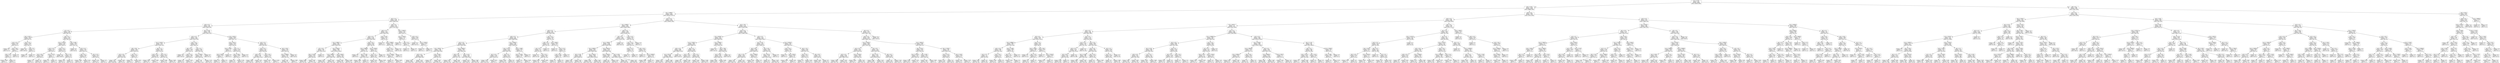 digraph Tree {
node [shape=box, fontname="helvetica"] ;
edge [fontname="helvetica"] ;
0 [label="x[5] <= 0.305\nentropy = 0.59\nsamples = 58645\nvalue = [50295, 8350]"] ;
1 [label="x[4] <= 14.04\nentropy = 0.449\nsamples = 53915\nvalue = [48860, 5055]"] ;
0 -> 1 [labeldistance=2.5, labelangle=45, headlabel="True"] ;
2 [label="x[1] <= 34999.5\nentropy = 0.253\nsamples = 46693\nvalue = [44716.0, 1977.0]"] ;
1 -> 2 ;
3 [label="x[4] <= 11.1\nentropy = 0.545\nsamples = 4927\nvalue = [4308, 619]"] ;
2 -> 3 ;
4 [label="x[10] <= 0.5\nentropy = 0.407\nsamples = 2813\nvalue = [2584, 229]"] ;
3 -> 4 ;
5 [label="x[7] <= 0.5\nentropy = 0.188\nsamples = 661\nvalue = [642, 19]"] ;
4 -> 5 ;
6 [label="x[5] <= 0.075\nentropy = 0.091\nsamples = 260\nvalue = [257, 3]"] ;
5 -> 6 ;
7 [label="x[15] <= 0.5\nentropy = 0.503\nsamples = 18\nvalue = [16, 2]"] ;
6 -> 7 ;
8 [label="entropy = 0.0\nsamples = 11\nvalue = [11, 0]"] ;
7 -> 8 ;
9 [label="x[0] <= 30.0\nentropy = 0.863\nsamples = 7\nvalue = [5, 2]"] ;
7 -> 9 ;
10 [label="x[0] <= 24.0\nentropy = 1.0\nsamples = 4\nvalue = [2, 2]"] ;
9 -> 10 ;
11 [label="entropy = 0.918\nsamples = 3\nvalue = [2, 1]"] ;
10 -> 11 ;
12 [label="entropy = 0.0\nsamples = 1\nvalue = [0, 1]"] ;
10 -> 12 ;
13 [label="entropy = 0.0\nsamples = 3\nvalue = [3, 0]"] ;
9 -> 13 ;
14 [label="x[11] <= 0.5\nentropy = 0.039\nsamples = 242\nvalue = [241, 1]"] ;
6 -> 14 ;
15 [label="entropy = 0.0\nsamples = 240\nvalue = [240, 0]"] ;
14 -> 15 ;
16 [label="x[9] <= 0.5\nentropy = 1.0\nsamples = 2\nvalue = [1, 1]"] ;
14 -> 16 ;
17 [label="entropy = 0.0\nsamples = 1\nvalue = [1, 0]"] ;
16 -> 17 ;
18 [label="entropy = 0.0\nsamples = 1\nvalue = [0, 1]"] ;
16 -> 18 ;
19 [label="x[6] <= 5.5\nentropy = 0.242\nsamples = 401\nvalue = [385, 16]"] ;
5 -> 19 ;
20 [label="x[1] <= 25100.0\nentropy = 0.135\nsamples = 265\nvalue = [260, 5]"] ;
19 -> 20 ;
21 [label="x[13] <= 0.5\nentropy = 0.371\nsamples = 42\nvalue = [39, 3]"] ;
20 -> 21 ;
22 [label="x[5] <= 0.05\nentropy = 0.286\nsamples = 40\nvalue = [38, 2]"] ;
21 -> 22 ;
23 [label="entropy = 1.0\nsamples = 4\nvalue = [2, 2]"] ;
22 -> 23 ;
24 [label="entropy = 0.0\nsamples = 36\nvalue = [36, 0]"] ;
22 -> 24 ;
25 [label="x[3] <= 5375.0\nentropy = 1.0\nsamples = 2\nvalue = [1, 1]"] ;
21 -> 25 ;
26 [label="entropy = 0.0\nsamples = 1\nvalue = [0, 1]"] ;
25 -> 26 ;
27 [label="entropy = 0.0\nsamples = 1\nvalue = [1, 0]"] ;
25 -> 27 ;
28 [label="x[15] <= 0.5\nentropy = 0.074\nsamples = 223\nvalue = [221, 2]"] ;
20 -> 28 ;
29 [label="entropy = 0.0\nsamples = 190\nvalue = [190, 0]"] ;
28 -> 29 ;
30 [label="x[4] <= 7.43\nentropy = 0.33\nsamples = 33\nvalue = [31, 2]"] ;
28 -> 30 ;
31 [label="entropy = 0.65\nsamples = 12\nvalue = [10, 2]"] ;
30 -> 31 ;
32 [label="entropy = 0.0\nsamples = 21\nvalue = [21, 0]"] ;
30 -> 32 ;
33 [label="x[4] <= 6.465\nentropy = 0.405\nsamples = 136\nvalue = [125, 11]"] ;
19 -> 33 ;
34 [label="entropy = 0.0\nsamples = 20\nvalue = [20, 0]"] ;
33 -> 34 ;
35 [label="x[13] <= 0.5\nentropy = 0.452\nsamples = 116\nvalue = [105, 11]"] ;
33 -> 35 ;
36 [label="x[6] <= 6.5\nentropy = 0.305\nsamples = 92\nvalue = [87, 5]"] ;
35 -> 36 ;
37 [label="entropy = 0.696\nsamples = 16\nvalue = [13, 3]"] ;
36 -> 37 ;
38 [label="entropy = 0.176\nsamples = 76\nvalue = [74, 2]"] ;
36 -> 38 ;
39 [label="x[2] <= 17.5\nentropy = 0.811\nsamples = 24\nvalue = [18, 6]"] ;
35 -> 39 ;
40 [label="entropy = 0.755\nsamples = 23\nvalue = [18, 5]"] ;
39 -> 40 ;
41 [label="entropy = 0.0\nsamples = 1\nvalue = [0, 1]"] ;
39 -> 41 ;
42 [label="x[5] <= 0.225\nentropy = 0.461\nsamples = 2152\nvalue = [1942, 210]"] ;
4 -> 42 ;
43 [label="x[12] <= 0.5\nentropy = 0.412\nsamples = 1608\nvalue = [1475, 133]"] ;
42 -> 43 ;
44 [label="x[1] <= 33106.0\nentropy = 0.442\nsamples = 1221\nvalue = [1109, 112]"] ;
43 -> 44 ;
45 [label="x[6] <= 20.0\nentropy = 0.394\nsamples = 1120\nvalue = [1033, 87]"] ;
44 -> 45 ;
46 [label="x[13] <= 0.5\nentropy = 0.383\nsamples = 1110\nvalue = [1027, 83]"] ;
45 -> 46 ;
47 [label="entropy = 0.31\nsamples = 1078\nvalue = [1018, 60]"] ;
46 -> 47 ;
48 [label="entropy = 0.857\nsamples = 32\nvalue = [9, 23]"] ;
46 -> 48 ;
49 [label="x[5] <= 0.1\nentropy = 0.971\nsamples = 10\nvalue = [6, 4]"] ;
45 -> 49 ;
50 [label="entropy = 0.0\nsamples = 2\nvalue = [0, 2]"] ;
49 -> 50 ;
51 [label="entropy = 0.811\nsamples = 8\nvalue = [6, 2]"] ;
49 -> 51 ;
52 [label="x[6] <= 7.5\nentropy = 0.807\nsamples = 101\nvalue = [76, 25]"] ;
44 -> 52 ;
53 [label="x[13] <= 0.5\nentropy = 0.684\nsamples = 66\nvalue = [54, 12]"] ;
52 -> 53 ;
54 [label="entropy = 0.525\nsamples = 59\nvalue = [52, 7]"] ;
53 -> 54 ;
55 [label="entropy = 0.863\nsamples = 7\nvalue = [2, 5]"] ;
53 -> 55 ;
56 [label="x[4] <= 9.77\nentropy = 0.952\nsamples = 35\nvalue = [22, 13]"] ;
52 -> 56 ;
57 [label="entropy = 0.998\nsamples = 19\nvalue = [9, 10]"] ;
56 -> 57 ;
58 [label="entropy = 0.696\nsamples = 16\nvalue = [13, 3]"] ;
56 -> 58 ;
59 [label="x[0] <= 22.5\nentropy = 0.304\nsamples = 387\nvalue = [366, 21]"] ;
43 -> 59 ;
60 [label="x[6] <= 3.5\nentropy = 0.106\nsamples = 143\nvalue = [141, 2]"] ;
59 -> 60 ;
61 [label="entropy = 0.0\nsamples = 103\nvalue = [103, 0]"] ;
60 -> 61 ;
62 [label="x[18] <= 0.5\nentropy = 0.286\nsamples = 40\nvalue = [38, 2]"] ;
60 -> 62 ;
63 [label="entropy = 0.0\nsamples = 23\nvalue = [23, 0]"] ;
62 -> 63 ;
64 [label="entropy = 0.523\nsamples = 17\nvalue = [15, 2]"] ;
62 -> 64 ;
65 [label="x[2] <= 5.5\nentropy = 0.395\nsamples = 244\nvalue = [225, 19]"] ;
59 -> 65 ;
66 [label="x[1] <= 31388.5\nentropy = 0.442\nsamples = 207\nvalue = [188, 19]"] ;
65 -> 66 ;
67 [label="entropy = 0.35\nsamples = 167\nvalue = [156.0, 11.0]"] ;
66 -> 67 ;
68 [label="entropy = 0.722\nsamples = 40\nvalue = [32, 8]"] ;
66 -> 68 ;
69 [label="entropy = 0.0\nsamples = 37\nvalue = [37, 0]"] ;
65 -> 69 ;
70 [label="x[3] <= 6225.0\nentropy = 0.588\nsamples = 544\nvalue = [467, 77]"] ;
42 -> 70 ;
71 [label="x[3] <= 4612.5\nentropy = 0.334\nsamples = 130\nvalue = [122, 8]"] ;
70 -> 71 ;
72 [label="x[4] <= 10.805\nentropy = 1.0\nsamples = 6\nvalue = [3, 3]"] ;
71 -> 72 ;
73 [label="x[3] <= 4250.0\nentropy = 0.811\nsamples = 4\nvalue = [3, 1]"] ;
72 -> 73 ;
74 [label="entropy = 0.0\nsamples = 3\nvalue = [3, 0]"] ;
73 -> 74 ;
75 [label="entropy = 0.0\nsamples = 1\nvalue = [0, 1]"] ;
73 -> 75 ;
76 [label="entropy = 0.0\nsamples = 2\nvalue = [0, 2]"] ;
72 -> 76 ;
77 [label="x[2] <= 1.5\nentropy = 0.244\nsamples = 124\nvalue = [119, 5]"] ;
71 -> 77 ;
78 [label="x[4] <= 9.285\nentropy = 0.489\nsamples = 47\nvalue = [42, 5]"] ;
77 -> 78 ;
79 [label="entropy = 0.0\nsamples = 23\nvalue = [23, 0]"] ;
78 -> 79 ;
80 [label="entropy = 0.738\nsamples = 24\nvalue = [19, 5]"] ;
78 -> 80 ;
81 [label="entropy = 0.0\nsamples = 77\nvalue = [77, 0]"] ;
77 -> 81 ;
82 [label="x[14] <= 0.5\nentropy = 0.65\nsamples = 414\nvalue = [345, 69]"] ;
70 -> 82 ;
83 [label="x[13] <= 0.5\nentropy = 0.716\nsamples = 294\nvalue = [236, 58]"] ;
82 -> 83 ;
84 [label="x[16] <= 0.5\nentropy = 0.633\nsamples = 276\nvalue = [232.0, 44.0]"] ;
83 -> 84 ;
85 [label="entropy = 0.683\nsamples = 226\nvalue = [185, 41]"] ;
84 -> 85 ;
86 [label="entropy = 0.327\nsamples = 50\nvalue = [47, 3]"] ;
84 -> 86 ;
87 [label="x[0] <= 33.0\nentropy = 0.764\nsamples = 18\nvalue = [4, 14]"] ;
83 -> 87 ;
88 [label="entropy = 0.567\nsamples = 15\nvalue = [2, 13]"] ;
87 -> 88 ;
89 [label="entropy = 0.918\nsamples = 3\nvalue = [2, 1]"] ;
87 -> 89 ;
90 [label="x[4] <= 10.62\nentropy = 0.442\nsamples = 120\nvalue = [109, 11]"] ;
82 -> 90 ;
91 [label="x[1] <= 33998.0\nentropy = 0.493\nsamples = 102\nvalue = [91, 11]"] ;
90 -> 91 ;
92 [label="entropy = 0.38\nsamples = 95\nvalue = [88.0, 7.0]"] ;
91 -> 92 ;
93 [label="entropy = 0.985\nsamples = 7\nvalue = [3, 4]"] ;
91 -> 93 ;
94 [label="entropy = 0.0\nsamples = 18\nvalue = [18, 0]"] ;
90 -> 94 ;
95 [label="x[9] <= 0.5\nentropy = 0.69\nsamples = 2114\nvalue = [1724, 390]"] ;
3 -> 95 ;
96 [label="x[20] <= 0.5\nentropy = 0.719\nsamples = 1949\nvalue = [1562, 387]"] ;
95 -> 96 ;
97 [label="x[13] <= 0.5\nentropy = 0.705\nsamples = 1925\nvalue = [1556, 369]"] ;
96 -> 97 ;
98 [label="x[1] <= 19984.0\nentropy = 0.634\nsamples = 1819\nvalue = [1528, 291]"] ;
97 -> 98 ;
99 [label="x[7] <= 0.5\nentropy = 0.993\nsamples = 115\nvalue = [52.0, 63.0]"] ;
98 -> 99 ;
100 [label="x[4] <= 13.415\nentropy = 0.987\nsamples = 111\nvalue = [48, 63]"] ;
99 -> 100 ;
101 [label="entropy = 0.998\nsamples = 86\nvalue = [41, 45]"] ;
100 -> 101 ;
102 [label="entropy = 0.855\nsamples = 25\nvalue = [7.0, 18.0]"] ;
100 -> 102 ;
103 [label="entropy = 0.0\nsamples = 4\nvalue = [4, 0]"] ;
99 -> 103 ;
104 [label="x[1] <= 33924.0\nentropy = 0.568\nsamples = 1704\nvalue = [1476.0, 228.0]"] ;
98 -> 104 ;
105 [label="x[1] <= 28900.0\nentropy = 0.513\nsamples = 1564\nvalue = [1385, 179]"] ;
104 -> 105 ;
106 [label="entropy = 0.411\nsamples = 643\nvalue = [590, 53]"] ;
105 -> 106 ;
107 [label="entropy = 0.576\nsamples = 921\nvalue = [795, 126]"] ;
105 -> 107 ;
108 [label="x[3] <= 6200.0\nentropy = 0.934\nsamples = 140\nvalue = [91, 49]"] ;
104 -> 108 ;
109 [label="entropy = 0.857\nsamples = 89\nvalue = [64, 25]"] ;
108 -> 109 ;
110 [label="entropy = 0.998\nsamples = 51\nvalue = [27, 24]"] ;
108 -> 110 ;
111 [label="x[10] <= 0.5\nentropy = 0.833\nsamples = 106\nvalue = [28, 78]"] ;
97 -> 111 ;
112 [label="x[1] <= 28900.0\nentropy = 0.907\nsamples = 31\nvalue = [21, 10]"] ;
111 -> 112 ;
113 [label="entropy = 0.0\nsamples = 8\nvalue = [8, 0]"] ;
112 -> 113 ;
114 [label="x[4] <= 13.705\nentropy = 0.988\nsamples = 23\nvalue = [13.0, 10.0]"] ;
112 -> 114 ;
115 [label="entropy = 0.998\nsamples = 19\nvalue = [9, 10]"] ;
114 -> 115 ;
116 [label="entropy = 0.0\nsamples = 4\nvalue = [4, 0]"] ;
114 -> 116 ;
117 [label="x[1] <= 32448.0\nentropy = 0.447\nsamples = 75\nvalue = [7, 68]"] ;
111 -> 117 ;
118 [label="x[2] <= 7.5\nentropy = 0.503\nsamples = 63\nvalue = [7, 56]"] ;
117 -> 118 ;
119 [label="entropy = 0.414\nsamples = 60\nvalue = [5, 55]"] ;
118 -> 119 ;
120 [label="entropy = 0.918\nsamples = 3\nvalue = [2, 1]"] ;
118 -> 120 ;
121 [label="entropy = 0.0\nsamples = 12\nvalue = [0, 12]"] ;
117 -> 121 ;
122 [label="x[5] <= 0.105\nentropy = 0.811\nsamples = 24\nvalue = [6, 18]"] ;
96 -> 122 ;
123 [label="entropy = 0.0\nsamples = 2\nvalue = [2, 0]"] ;
122 -> 123 ;
124 [label="x[1] <= 31800.0\nentropy = 0.684\nsamples = 22\nvalue = [4, 18]"] ;
122 -> 124 ;
125 [label="x[24] <= 0.5\nentropy = 0.918\nsamples = 12\nvalue = [4, 8]"] ;
124 -> 125 ;
126 [label="x[1] <= 24500.0\nentropy = 0.991\nsamples = 9\nvalue = [4, 5]"] ;
125 -> 126 ;
127 [label="entropy = 0.0\nsamples = 2\nvalue = [2, 0]"] ;
126 -> 127 ;
128 [label="entropy = 0.863\nsamples = 7\nvalue = [2, 5]"] ;
126 -> 128 ;
129 [label="entropy = 0.0\nsamples = 3\nvalue = [0, 3]"] ;
125 -> 129 ;
130 [label="entropy = 0.0\nsamples = 10\nvalue = [0, 10]"] ;
124 -> 130 ;
131 [label="x[1] <= 19000.0\nentropy = 0.131\nsamples = 165\nvalue = [162, 3]"] ;
95 -> 131 ;
132 [label="x[1] <= 17400.0\nentropy = 0.722\nsamples = 10\nvalue = [8, 2]"] ;
131 -> 132 ;
133 [label="entropy = 0.0\nsamples = 7\nvalue = [7, 0]"] ;
132 -> 133 ;
134 [label="x[6] <= 3.5\nentropy = 0.918\nsamples = 3\nvalue = [1, 2]"] ;
132 -> 134 ;
135 [label="entropy = 0.0\nsamples = 2\nvalue = [0, 2]"] ;
134 -> 135 ;
136 [label="entropy = 0.0\nsamples = 1\nvalue = [1, 0]"] ;
134 -> 136 ;
137 [label="x[13] <= 0.5\nentropy = 0.056\nsamples = 155\nvalue = [154, 1]"] ;
131 -> 137 ;
138 [label="entropy = 0.0\nsamples = 147\nvalue = [147, 0]"] ;
137 -> 138 ;
139 [label="x[1] <= 24500.0\nentropy = 0.544\nsamples = 8\nvalue = [7, 1]"] ;
137 -> 139 ;
140 [label="entropy = 0.0\nsamples = 1\nvalue = [0, 1]"] ;
139 -> 140 ;
141 [label="entropy = 0.0\nsamples = 7\nvalue = [7, 0]"] ;
139 -> 141 ;
142 [label="x[17] <= 0.5\nentropy = 0.207\nsamples = 41766\nvalue = [40408, 1358]"] ;
2 -> 142 ;
143 [label="x[1] <= 59659.5\nentropy = 0.265\nsamples = 23552\nvalue = [22493, 1059]"] ;
142 -> 143 ;
144 [label="x[20] <= 0.5\nentropy = 0.347\nsamples = 9973\nvalue = [9325, 648]"] ;
143 -> 144 ;
145 [label="x[16] <= 0.5\nentropy = 0.33\nsamples = 9897\nvalue = [9298, 599]"] ;
144 -> 145 ;
146 [label="x[13] <= 0.5\nentropy = 0.361\nsamples = 8216\nvalue = [7652, 564]"] ;
145 -> 146 ;
147 [label="x[1] <= 58612.5\nentropy = 0.316\nsamples = 7492\nvalue = [7063, 429]"] ;
146 -> 147 ;
148 [label="x[19] <= 0.5\nentropy = 0.306\nsamples = 7400\nvalue = [6996, 404]"] ;
147 -> 148 ;
149 [label="entropy = 0.271\nsamples = 4998\nvalue = [4766, 232]"] ;
148 -> 149 ;
150 [label="entropy = 0.372\nsamples = 2402\nvalue = [2230, 172]"] ;
148 -> 150 ;
151 [label="x[5] <= 0.045\nentropy = 0.844\nsamples = 92\nvalue = [67, 25]"] ;
147 -> 151 ;
152 [label="entropy = 0.0\nsamples = 8\nvalue = [8, 0]"] ;
151 -> 152 ;
153 [label="entropy = 0.878\nsamples = 84\nvalue = [59.0, 25.0]"] ;
151 -> 153 ;
154 [label="x[1] <= 49950.0\nentropy = 0.694\nsamples = 724\nvalue = [589, 135]"] ;
146 -> 154 ;
155 [label="x[10] <= 0.5\nentropy = 0.88\nsamples = 244\nvalue = [171, 73]"] ;
154 -> 155 ;
156 [label="entropy = 0.473\nsamples = 158\nvalue = [142, 16]"] ;
155 -> 156 ;
157 [label="entropy = 0.922\nsamples = 86\nvalue = [29.0, 57.0]"] ;
155 -> 157 ;
158 [label="x[4] <= 11.24\nentropy = 0.555\nsamples = 480\nvalue = [418.0, 62.0]"] ;
154 -> 158 ;
159 [label="entropy = 0.271\nsamples = 194\nvalue = [185, 9]"] ;
158 -> 159 ;
160 [label="entropy = 0.692\nsamples = 286\nvalue = [233, 53]"] ;
158 -> 160 ;
161 [label="x[1] <= 58900.0\nentropy = 0.146\nsamples = 1681\nvalue = [1646, 35]"] ;
145 -> 161 ;
162 [label="x[4] <= 12.225\nentropy = 0.137\nsamples = 1669\nvalue = [1637, 32]"] ;
161 -> 162 ;
163 [label="x[2] <= 21.5\nentropy = 0.079\nsamples = 1129\nvalue = [1118, 11]"] ;
162 -> 163 ;
164 [label="entropy = 0.073\nsamples = 1125\nvalue = [1115, 10]"] ;
163 -> 164 ;
165 [label="entropy = 0.811\nsamples = 4\nvalue = [3, 1]"] ;
163 -> 165 ;
166 [label="x[9] <= 0.5\nentropy = 0.237\nsamples = 540\nvalue = [519, 21]"] ;
162 -> 166 ;
167 [label="entropy = 0.262\nsamples = 473\nvalue = [452, 21]"] ;
166 -> 167 ;
168 [label="entropy = 0.0\nsamples = 67\nvalue = [67, 0]"] ;
166 -> 168 ;
169 [label="x[4] <= 13.895\nentropy = 0.811\nsamples = 12\nvalue = [9, 3]"] ;
161 -> 169 ;
170 [label="x[4] <= 13.645\nentropy = 0.469\nsamples = 10\nvalue = [9, 1]"] ;
169 -> 170 ;
171 [label="entropy = 0.0\nsamples = 7\nvalue = [7, 0]"] ;
170 -> 171 ;
172 [label="entropy = 0.918\nsamples = 3\nvalue = [2, 1]"] ;
170 -> 172 ;
173 [label="entropy = 0.0\nsamples = 2\nvalue = [0, 2]"] ;
169 -> 173 ;
174 [label="x[2] <= 5.5\nentropy = 0.939\nsamples = 76\nvalue = [27, 49]"] ;
144 -> 174 ;
175 [label="x[9] <= 0.5\nentropy = 0.797\nsamples = 58\nvalue = [14, 44]"] ;
174 -> 175 ;
176 [label="x[2] <= 0.5\nentropy = 0.75\nsamples = 56\nvalue = [12, 44]"] ;
175 -> 176 ;
177 [label="entropy = 0.0\nsamples = 10\nvalue = [0, 10]"] ;
176 -> 177 ;
178 [label="x[7] <= 0.5\nentropy = 0.828\nsamples = 46\nvalue = [12, 34]"] ;
176 -> 178 ;
179 [label="entropy = 0.679\nsamples = 39\nvalue = [7, 32]"] ;
178 -> 179 ;
180 [label="entropy = 0.863\nsamples = 7\nvalue = [5, 2]"] ;
178 -> 180 ;
181 [label="entropy = 0.0\nsamples = 2\nvalue = [2, 0]"] ;
175 -> 181 ;
182 [label="x[3] <= 5800.0\nentropy = 0.852\nsamples = 18\nvalue = [13, 5]"] ;
174 -> 182 ;
183 [label="entropy = 0.0\nsamples = 6\nvalue = [6, 0]"] ;
182 -> 183 ;
184 [label="x[11] <= 0.5\nentropy = 0.98\nsamples = 12\nvalue = [7, 5]"] ;
182 -> 184 ;
185 [label="x[5] <= 0.18\nentropy = 0.881\nsamples = 10\nvalue = [7, 3]"] ;
184 -> 185 ;
186 [label="entropy = 1.0\nsamples = 6\nvalue = [3, 3]"] ;
185 -> 186 ;
187 [label="entropy = 0.0\nsamples = 4\nvalue = [4, 0]"] ;
185 -> 187 ;
188 [label="entropy = 0.0\nsamples = 2\nvalue = [0, 2]"] ;
184 -> 188 ;
189 [label="x[20] <= 0.5\nentropy = 0.196\nsamples = 13579\nvalue = [13168, 411]"] ;
143 -> 189 ;
190 [label="x[9] <= 0.5\nentropy = 0.189\nsamples = 13525\nvalue = [13134, 391]"] ;
189 -> 190 ;
191 [label="x[1] <= 79946.0\nentropy = 0.195\nsamples = 12984\nvalue = [12593, 391]"] ;
190 -> 191 ;
192 [label="x[1] <= 60806.0\nentropy = 0.242\nsamples = 6557\nvalue = [6295, 262]"] ;
191 -> 192 ;
193 [label="x[4] <= 11.94\nentropy = 0.087\nsamples = 1929\nvalue = [1908, 21]"] ;
192 -> 193 ;
194 [label="entropy = 0.06\nsamples = 1140\nvalue = [1132, 8]"] ;
193 -> 194 ;
195 [label="entropy = 0.121\nsamples = 789\nvalue = [776, 13]"] ;
193 -> 195 ;
196 [label="x[1] <= 76625.5\nentropy = 0.295\nsamples = 4628\nvalue = [4387.0, 241.0]"] ;
192 -> 196 ;
197 [label="entropy = 0.263\nsamples = 4313\nvalue = [4121, 192]"] ;
196 -> 197 ;
198 [label="entropy = 0.624\nsamples = 315\nvalue = [266, 49]"] ;
196 -> 198 ;
199 [label="x[1] <= 80022.0\nentropy = 0.142\nsamples = 6427\nvalue = [6298, 129]"] ;
191 -> 199 ;
200 [label="x[3] <= 19500.0\nentropy = 0.016\nsamples = 668\nvalue = [667, 1]"] ;
199 -> 200 ;
201 [label="entropy = 0.0\nsamples = 604\nvalue = [604, 0]"] ;
200 -> 201 ;
202 [label="entropy = 0.116\nsamples = 64\nvalue = [63, 1]"] ;
200 -> 202 ;
203 [label="x[5] <= 0.205\nentropy = 0.154\nsamples = 5759\nvalue = [5631.0, 128.0]"] ;
199 -> 203 ;
204 [label="entropy = 0.12\nsamples = 5075\nvalue = [4992, 83]"] ;
203 -> 204 ;
205 [label="entropy = 0.35\nsamples = 684\nvalue = [639, 45]"] ;
203 -> 205 ;
206 [label="entropy = 0.0\nsamples = 541\nvalue = [541, 0]"] ;
190 -> 206 ;
207 [label="x[11] <= 0.5\nentropy = 0.951\nsamples = 54\nvalue = [34, 20]"] ;
189 -> 207 ;
208 [label="x[5] <= 0.11\nentropy = 0.851\nsamples = 47\nvalue = [34, 13]"] ;
207 -> 208 ;
209 [label="x[4] <= 13.77\nentropy = 0.31\nsamples = 18\nvalue = [17, 1]"] ;
208 -> 209 ;
210 [label="entropy = 0.0\nsamples = 17\nvalue = [17, 0]"] ;
209 -> 210 ;
211 [label="entropy = 0.0\nsamples = 1\nvalue = [0, 1]"] ;
209 -> 211 ;
212 [label="x[0] <= 23.5\nentropy = 0.978\nsamples = 29\nvalue = [17, 12]"] ;
208 -> 212 ;
213 [label="entropy = 0.0\nsamples = 3\nvalue = [0, 3]"] ;
212 -> 213 ;
214 [label="x[1] <= 104000.0\nentropy = 0.931\nsamples = 26\nvalue = [17, 9]"] ;
212 -> 214 ;
215 [label="entropy = 0.998\nsamples = 19\nvalue = [10, 9]"] ;
214 -> 215 ;
216 [label="entropy = 0.0\nsamples = 7\nvalue = [7, 0]"] ;
214 -> 216 ;
217 [label="entropy = 0.0\nsamples = 7\nvalue = [0, 7]"] ;
207 -> 217 ;
218 [label="x[4] <= 7.89\nentropy = 0.121\nsamples = 18214\nvalue = [17915, 299]"] ;
142 -> 218 ;
219 [label="x[10] <= 0.5\nentropy = 0.099\nsamples = 14044\nvalue = [13864, 180]"] ;
218 -> 219 ;
220 [label="x[1] <= 86190.0\nentropy = 0.071\nsamples = 9583\nvalue = [9501, 82]"] ;
219 -> 220 ;
221 [label="x[1] <= 75300.0\nentropy = 0.082\nsamples = 7041\nvalue = [6969, 72]"] ;
220 -> 221 ;
222 [label="x[16] <= 0.5\nentropy = 0.069\nsamples = 6013\nvalue = [5963.0, 50.0]"] ;
221 -> 222 ;
223 [label="x[1] <= 59711.5\nentropy = 0.083\nsamples = 4861\nvalue = [4811.0, 50.0]"] ;
222 -> 223 ;
224 [label="entropy = 0.112\nsamples = 2465\nvalue = [2428, 37]"] ;
223 -> 224 ;
225 [label="entropy = 0.049\nsamples = 2396\nvalue = [2383, 13]"] ;
223 -> 225 ;
226 [label="entropy = 0.0\nsamples = 1152\nvalue = [1152, 0]"] ;
222 -> 226 ;
227 [label="x[6] <= 3.5\nentropy = 0.149\nsamples = 1028\nvalue = [1006, 22]"] ;
221 -> 227 ;
228 [label="x[4] <= 7.46\nentropy = 0.074\nsamples = 333\nvalue = [330, 3]"] ;
227 -> 228 ;
229 [label="entropy = 0.0\nsamples = 191\nvalue = [191, 0]"] ;
228 -> 229 ;
230 [label="entropy = 0.148\nsamples = 142\nvalue = [139, 3]"] ;
228 -> 230 ;
231 [label="x[11] <= 0.5\nentropy = 0.181\nsamples = 695\nvalue = [676, 19]"] ;
227 -> 231 ;
232 [label="entropy = 0.144\nsamples = 587\nvalue = [575, 12]"] ;
231 -> 232 ;
233 [label="entropy = 0.346\nsamples = 108\nvalue = [101, 7]"] ;
231 -> 233 ;
234 [label="x[1] <= 96806.5\nentropy = 0.037\nsamples = 2542\nvalue = [2532, 10]"] ;
220 -> 234 ;
235 [label="entropy = 0.0\nsamples = 722\nvalue = [722, 0]"] ;
234 -> 235 ;
236 [label="x[4] <= 7.585\nentropy = 0.049\nsamples = 1820\nvalue = [1810, 10]"] ;
234 -> 236 ;
237 [label="x[5] <= 0.245\nentropy = 0.057\nsamples = 1510\nvalue = [1500, 10]"] ;
236 -> 237 ;
238 [label="entropy = 0.053\nsamples = 1500\nvalue = [1491, 9]"] ;
237 -> 238 ;
239 [label="entropy = 0.469\nsamples = 10\nvalue = [9, 1]"] ;
237 -> 239 ;
240 [label="entropy = 0.0\nsamples = 310\nvalue = [310, 0]"] ;
236 -> 240 ;
241 [label="x[13] <= 0.5\nentropy = 0.152\nsamples = 4461\nvalue = [4363.0, 98.0]"] ;
219 -> 241 ;
242 [label="x[5] <= 0.225\nentropy = 0.132\nsamples = 4074\nvalue = [3999, 75]"] ;
241 -> 242 ;
243 [label="x[0] <= 49.5\nentropy = 0.109\nsamples = 3536\nvalue = [3485, 51]"] ;
242 -> 243 ;
244 [label="x[4] <= 7.215\nentropy = 0.103\nsamples = 3503\nvalue = [3456, 47]"] ;
243 -> 244 ;
245 [label="entropy = 0.07\nsamples = 1676\nvalue = [1662, 14]"] ;
244 -> 245 ;
246 [label="entropy = 0.13\nsamples = 1827\nvalue = [1794, 33]"] ;
244 -> 246 ;
247 [label="x[3] <= 19000.0\nentropy = 0.533\nsamples = 33\nvalue = [29, 4]"] ;
243 -> 247 ;
248 [label="entropy = 0.449\nsamples = 32\nvalue = [29, 3]"] ;
247 -> 248 ;
249 [label="entropy = 0.0\nsamples = 1\nvalue = [0, 1]"] ;
247 -> 249 ;
250 [label="x[2] <= 19.5\nentropy = 0.263\nsamples = 538\nvalue = [514, 24]"] ;
242 -> 250 ;
251 [label="x[3] <= 9537.5\nentropy = 0.255\nsamples = 537\nvalue = [514.0, 23.0]"] ;
250 -> 251 ;
252 [label="entropy = 0.0\nsamples = 53\nvalue = [53, 0]"] ;
251 -> 252 ;
253 [label="entropy = 0.276\nsamples = 484\nvalue = [461, 23]"] ;
251 -> 253 ;
254 [label="entropy = 0.0\nsamples = 1\nvalue = [0, 1]"] ;
250 -> 254 ;
255 [label="x[1] <= 49500.0\nentropy = 0.325\nsamples = 387\nvalue = [364, 23]"] ;
241 -> 255 ;
256 [label="x[0] <= 24.5\nentropy = 0.949\nsamples = 19\nvalue = [7, 12]"] ;
255 -> 256 ;
257 [label="entropy = 0.0\nsamples = 4\nvalue = [0, 4]"] ;
256 -> 257 ;
258 [label="x[3] <= 6325.0\nentropy = 0.997\nsamples = 15\nvalue = [7, 8]"] ;
256 -> 258 ;
259 [label="entropy = 0.918\nsamples = 9\nvalue = [6, 3]"] ;
258 -> 259 ;
260 [label="entropy = 0.65\nsamples = 6\nvalue = [1, 5]"] ;
258 -> 260 ;
261 [label="x[4] <= 7.43\nentropy = 0.194\nsamples = 368\nvalue = [357, 11]"] ;
255 -> 261 ;
262 [label="x[0] <= 22.5\nentropy = 0.077\nsamples = 213\nvalue = [211, 2]"] ;
261 -> 262 ;
263 [label="entropy = 0.0\nsamples = 1\nvalue = [0, 1]"] ;
262 -> 263 ;
264 [label="entropy = 0.043\nsamples = 212\nvalue = [211, 1]"] ;
262 -> 264 ;
265 [label="x[0] <= 29.5\nentropy = 0.32\nsamples = 155\nvalue = [146, 9]"] ;
261 -> 265 ;
266 [label="entropy = 0.428\nsamples = 103\nvalue = [94, 9]"] ;
265 -> 266 ;
267 [label="entropy = 0.0\nsamples = 52\nvalue = [52, 0]"] ;
265 -> 267 ;
268 [label="x[9] <= 0.5\nentropy = 0.187\nsamples = 4170\nvalue = [4051, 119]"] ;
218 -> 268 ;
269 [label="x[14] <= 0.5\nentropy = 0.194\nsamples = 3975\nvalue = [3856, 119]"] ;
268 -> 269 ;
270 [label="x[1] <= 59260.0\nentropy = 0.168\nsamples = 3305\nvalue = [3223, 82]"] ;
269 -> 270 ;
271 [label="x[15] <= 0.5\nentropy = 0.242\nsamples = 1301\nvalue = [1249, 52]"] ;
270 -> 271 ;
272 [label="x[13] <= 0.5\nentropy = 0.202\nsamples = 1018\nvalue = [986.0, 32.0]"] ;
271 -> 272 ;
273 [label="entropy = 0.166\nsamples = 899\nvalue = [877, 22]"] ;
272 -> 273 ;
274 [label="entropy = 0.416\nsamples = 119\nvalue = [109, 10]"] ;
272 -> 274 ;
275 [label="x[1] <= 37350.0\nentropy = 0.368\nsamples = 283\nvalue = [263, 20]"] ;
271 -> 275 ;
276 [label="entropy = 0.826\nsamples = 27\nvalue = [20, 7]"] ;
275 -> 276 ;
277 [label="entropy = 0.29\nsamples = 256\nvalue = [243, 13]"] ;
275 -> 277 ;
278 [label="x[2] <= 8.5\nentropy = 0.112\nsamples = 2004\nvalue = [1974, 30]"] ;
270 -> 278 ;
279 [label="x[5] <= 0.175\nentropy = 0.126\nsamples = 1622\nvalue = [1594.0, 28.0]"] ;
278 -> 279 ;
280 [label="entropy = 0.096\nsamples = 1303\nvalue = [1287, 16]"] ;
279 -> 280 ;
281 [label="entropy = 0.231\nsamples = 319\nvalue = [307, 12]"] ;
279 -> 281 ;
282 [label="x[6] <= 8.5\nentropy = 0.047\nsamples = 382\nvalue = [380, 2]"] ;
278 -> 282 ;
283 [label="entropy = 0.0\nsamples = 256\nvalue = [256, 0]"] ;
282 -> 283 ;
284 [label="entropy = 0.118\nsamples = 126\nvalue = [124, 2]"] ;
282 -> 284 ;
285 [label="x[1] <= 58825.0\nentropy = 0.308\nsamples = 670\nvalue = [633, 37]"] ;
269 -> 285 ;
286 [label="x[4] <= 8.765\nentropy = 0.436\nsamples = 323\nvalue = [294, 29]"] ;
285 -> 286 ;
287 [label="x[1] <= 53750.0\nentropy = 0.315\nsamples = 176\nvalue = [166, 10]"] ;
286 -> 287 ;
288 [label="entropy = 0.148\nsamples = 142\nvalue = [139, 3]"] ;
287 -> 288 ;
289 [label="entropy = 0.734\nsamples = 34\nvalue = [27, 7]"] ;
287 -> 289 ;
290 [label="x[5] <= 0.265\nentropy = 0.555\nsamples = 147\nvalue = [128, 19]"] ;
286 -> 290 ;
291 [label="entropy = 0.501\nsamples = 136\nvalue = [121, 15]"] ;
290 -> 291 ;
292 [label="entropy = 0.946\nsamples = 11\nvalue = [7, 4]"] ;
290 -> 292 ;
293 [label="x[3] <= 17500.0\nentropy = 0.158\nsamples = 347\nvalue = [339.0, 8.0]"] ;
285 -> 293 ;
294 [label="x[5] <= 0.115\nentropy = 0.118\nsamples = 314\nvalue = [309, 5]"] ;
293 -> 294 ;
295 [label="entropy = 0.177\nsamples = 188\nvalue = [183, 5]"] ;
294 -> 295 ;
296 [label="entropy = 0.0\nsamples = 126\nvalue = [126, 0]"] ;
294 -> 296 ;
297 [label="x[5] <= 0.185\nentropy = 0.439\nsamples = 33\nvalue = [30, 3]"] ;
293 -> 297 ;
298 [label="entropy = 0.65\nsamples = 12\nvalue = [10, 2]"] ;
297 -> 298 ;
299 [label="entropy = 0.276\nsamples = 21\nvalue = [20, 1]"] ;
297 -> 299 ;
300 [label="entropy = 0.0\nsamples = 195\nvalue = [195, 0]"] ;
268 -> 300 ;
301 [label="x[19] <= 0.5\nentropy = 0.984\nsamples = 7222\nvalue = [4144, 3078]"] ;
1 -> 301 ;
302 [label="x[14] <= 0.5\nentropy = 0.991\nsamples = 5091\nvalue = [2258, 2833]"] ;
301 -> 302 ;
303 [label="x[1] <= 49911.0\nentropy = 1.0\nsamples = 4217\nvalue = [2141, 2076]"] ;
302 -> 303 ;
304 [label="x[10] <= 0.5\nentropy = 0.89\nsamples = 1569\nvalue = [482, 1087]"] ;
303 -> 304 ;
305 [label="x[9] <= 0.5\nentropy = 0.935\nsamples = 356\nvalue = [231.0, 125.0]"] ;
304 -> 305 ;
306 [label="x[1] <= 48998.0\nentropy = 0.998\nsamples = 253\nvalue = [133, 120]"] ;
305 -> 306 ;
307 [label="x[16] <= 0.5\nentropy = 0.989\nsamples = 233\nvalue = [131, 102]"] ;
306 -> 307 ;
308 [label="x[11] <= 0.5\nentropy = 1.0\nsamples = 191\nvalue = [97, 94]"] ;
307 -> 308 ;
309 [label="entropy = 0.901\nsamples = 142\nvalue = [97, 45]"] ;
308 -> 309 ;
310 [label="entropy = 0.0\nsamples = 49\nvalue = [0, 49]"] ;
308 -> 310 ;
311 [label="x[0] <= 35.5\nentropy = 0.702\nsamples = 42\nvalue = [34, 8]"] ;
307 -> 311 ;
312 [label="entropy = 0.799\nsamples = 33\nvalue = [25, 8]"] ;
311 -> 312 ;
313 [label="entropy = 0.0\nsamples = 9\nvalue = [9, 0]"] ;
311 -> 313 ;
314 [label="x[4] <= 15.085\nentropy = 0.469\nsamples = 20\nvalue = [2, 18]"] ;
306 -> 314 ;
315 [label="x[6] <= 7.0\nentropy = 0.811\nsamples = 8\nvalue = [2, 6]"] ;
314 -> 315 ;
316 [label="entropy = 0.592\nsamples = 7\nvalue = [1, 6]"] ;
315 -> 316 ;
317 [label="entropy = 0.0\nsamples = 1\nvalue = [1, 0]"] ;
315 -> 317 ;
318 [label="entropy = 0.0\nsamples = 12\nvalue = [0, 12]"] ;
314 -> 318 ;
319 [label="x[21] <= 0.5\nentropy = 0.28\nsamples = 103\nvalue = [98, 5]"] ;
305 -> 319 ;
320 [label="x[4] <= 16.045\nentropy = 0.085\nsamples = 94\nvalue = [93, 1]"] ;
319 -> 320 ;
321 [label="entropy = 0.0\nsamples = 73\nvalue = [73, 0]"] ;
320 -> 321 ;
322 [label="x[6] <= 15.0\nentropy = 0.276\nsamples = 21\nvalue = [20, 1]"] ;
320 -> 322 ;
323 [label="entropy = 0.0\nsamples = 20\nvalue = [20, 0]"] ;
322 -> 323 ;
324 [label="entropy = 0.0\nsamples = 1\nvalue = [0, 1]"] ;
322 -> 324 ;
325 [label="x[5] <= 0.05\nentropy = 0.991\nsamples = 9\nvalue = [5, 4]"] ;
319 -> 325 ;
326 [label="entropy = 0.0\nsamples = 1\nvalue = [0, 1]"] ;
325 -> 326 ;
327 [label="x[1] <= 33102.0\nentropy = 0.954\nsamples = 8\nvalue = [5, 3]"] ;
325 -> 327 ;
328 [label="entropy = 0.971\nsamples = 5\nvalue = [2, 3]"] ;
327 -> 328 ;
329 [label="entropy = 0.0\nsamples = 3\nvalue = [3, 0]"] ;
327 -> 329 ;
330 [label="x[2] <= 2.5\nentropy = 0.736\nsamples = 1213\nvalue = [251, 962]"] ;
304 -> 330 ;
331 [label="x[11] <= 0.5\nentropy = 0.106\nsamples = 713\nvalue = [10, 703]"] ;
330 -> 331 ;
332 [label="x[13] <= 0.5\nentropy = 0.129\nsamples = 562\nvalue = [10.0, 552.0]"] ;
331 -> 332 ;
333 [label="x[0] <= 62.0\nentropy = 0.158\nsamples = 434\nvalue = [10, 424]"] ;
332 -> 333 ;
334 [label="entropy = 0.146\nsamples = 433\nvalue = [9, 424]"] ;
333 -> 334 ;
335 [label="entropy = 0.0\nsamples = 1\nvalue = [1, 0]"] ;
333 -> 335 ;
336 [label="entropy = 0.0\nsamples = 128\nvalue = [0, 128]"] ;
332 -> 336 ;
337 [label="entropy = 0.0\nsamples = 151\nvalue = [0, 151]"] ;
331 -> 337 ;
338 [label="x[11] <= 0.5\nentropy = 0.999\nsamples = 500\nvalue = [241, 259]"] ;
330 -> 338 ;
339 [label="x[13] <= 0.5\nentropy = 0.951\nsamples = 378\nvalue = [238, 140]"] ;
338 -> 339 ;
340 [label="x[4] <= 15.005\nentropy = 0.885\nsamples = 337\nvalue = [235, 102]"] ;
339 -> 340 ;
341 [label="entropy = 0.694\nsamples = 102\nvalue = [83, 19]"] ;
340 -> 341 ;
342 [label="entropy = 0.937\nsamples = 235\nvalue = [152, 83]"] ;
340 -> 342 ;
343 [label="x[0] <= 31.0\nentropy = 0.378\nsamples = 41\nvalue = [3, 38]"] ;
339 -> 343 ;
344 [label="entropy = 0.0\nsamples = 34\nvalue = [0, 34]"] ;
343 -> 344 ;
345 [label="entropy = 0.985\nsamples = 7\nvalue = [3, 4]"] ;
343 -> 345 ;
346 [label="x[2] <= 5.5\nentropy = 0.166\nsamples = 122\nvalue = [3, 119]"] ;
338 -> 346 ;
347 [label="x[2] <= 3.5\nentropy = 0.258\nsamples = 69\nvalue = [3, 66]"] ;
346 -> 347 ;
348 [label="entropy = 0.0\nsamples = 31\nvalue = [0, 31]"] ;
347 -> 348 ;
349 [label="entropy = 0.398\nsamples = 38\nvalue = [3, 35]"] ;
347 -> 349 ;
350 [label="entropy = 0.0\nsamples = 53\nvalue = [0, 53]"] ;
346 -> 350 ;
351 [label="x[2] <= 2.5\nentropy = 0.953\nsamples = 2648\nvalue = [1659, 989]"] ;
303 -> 351 ;
352 [label="x[1] <= 109000.0\nentropy = 0.943\nsamples = 802\nvalue = [289, 513]"] ;
351 -> 352 ;
353 [label="x[11] <= 0.5\nentropy = 0.886\nsamples = 694\nvalue = [211, 483]"] ;
352 -> 353 ;
354 [label="x[5] <= 0.215\nentropy = 0.946\nsamples = 558\nvalue = [203, 355]"] ;
353 -> 354 ;
355 [label="x[10] <= 0.5\nentropy = 0.972\nsamples = 416\nvalue = [167, 249]"] ;
354 -> 355 ;
356 [label="entropy = 0.503\nsamples = 162\nvalue = [144, 18]"] ;
355 -> 356 ;
357 [label="entropy = 0.438\nsamples = 254\nvalue = [23, 231]"] ;
355 -> 357 ;
358 [label="x[7] <= 0.5\nentropy = 0.817\nsamples = 142\nvalue = [36, 106]"] ;
354 -> 358 ;
359 [label="entropy = 0.439\nsamples = 110\nvalue = [10, 100]"] ;
358 -> 359 ;
360 [label="entropy = 0.696\nsamples = 32\nvalue = [26, 6]"] ;
358 -> 360 ;
361 [label="x[9] <= 0.5\nentropy = 0.323\nsamples = 136\nvalue = [8, 128]"] ;
353 -> 361 ;
362 [label="x[6] <= 5.5\nentropy = 0.158\nsamples = 130\nvalue = [3, 127]"] ;
361 -> 362 ;
363 [label="entropy = 0.24\nsamples = 76\nvalue = [3, 73]"] ;
362 -> 363 ;
364 [label="entropy = 0.0\nsamples = 54\nvalue = [0, 54]"] ;
362 -> 364 ;
365 [label="x[0] <= 22.5\nentropy = 0.65\nsamples = 6\nvalue = [5, 1]"] ;
361 -> 365 ;
366 [label="entropy = 0.0\nsamples = 1\nvalue = [0, 1]"] ;
365 -> 366 ;
367 [label="entropy = 0.0\nsamples = 5\nvalue = [5, 0]"] ;
365 -> 367 ;
368 [label="x[11] <= 0.5\nentropy = 0.852\nsamples = 108\nvalue = [78, 30]"] ;
352 -> 368 ;
369 [label="x[7] <= 0.5\nentropy = 0.76\nsamples = 100\nvalue = [78, 22]"] ;
368 -> 369 ;
370 [label="x[4] <= 16.62\nentropy = 1.0\nsamples = 36\nvalue = [18, 18]"] ;
369 -> 370 ;
371 [label="entropy = 0.951\nsamples = 27\nvalue = [10, 17]"] ;
370 -> 371 ;
372 [label="entropy = 0.503\nsamples = 9\nvalue = [8, 1]"] ;
370 -> 372 ;
373 [label="x[3] <= 11500.0\nentropy = 0.337\nsamples = 64\nvalue = [60, 4]"] ;
369 -> 373 ;
374 [label="entropy = 0.0\nsamples = 17\nvalue = [17, 0]"] ;
373 -> 374 ;
375 [label="entropy = 0.42\nsamples = 47\nvalue = [43, 4]"] ;
373 -> 375 ;
376 [label="entropy = 0.0\nsamples = 8\nvalue = [0, 8]"] ;
368 -> 376 ;
377 [label="x[11] <= 0.5\nentropy = 0.823\nsamples = 1846\nvalue = [1370.0, 476.0]"] ;
351 -> 377 ;
378 [label="x[1] <= 59780.0\nentropy = 0.568\nsamples = 1553\nvalue = [1345.0, 208.0]"] ;
377 -> 378 ;
379 [label="x[1] <= 58629.0\nentropy = 0.759\nsamples = 351\nvalue = [274, 77]"] ;
378 -> 379 ;
380 [label="x[1] <= 50082.0\nentropy = 0.675\nsamples = 321\nvalue = [264, 57]"] ;
379 -> 380 ;
381 [label="entropy = 0.351\nsamples = 91\nvalue = [85, 6]"] ;
380 -> 381 ;
382 [label="entropy = 0.763\nsamples = 230\nvalue = [179, 51]"] ;
380 -> 382 ;
383 [label="x[0] <= 28.5\nentropy = 0.918\nsamples = 30\nvalue = [10, 20]"] ;
379 -> 383 ;
384 [label="entropy = 1.0\nsamples = 20\nvalue = [10, 10]"] ;
383 -> 384 ;
385 [label="entropy = 0.0\nsamples = 10\nvalue = [0, 10]"] ;
383 -> 385 ;
386 [label="x[9] <= 0.5\nentropy = 0.497\nsamples = 1202\nvalue = [1071, 131]"] ;
378 -> 386 ;
387 [label="x[1] <= 88500.0\nentropy = 0.516\nsamples = 1125\nvalue = [995, 130]"] ;
386 -> 387 ;
388 [label="entropy = 0.587\nsamples = 694\nvalue = [596, 98]"] ;
387 -> 388 ;
389 [label="entropy = 0.382\nsamples = 431\nvalue = [399, 32]"] ;
387 -> 389 ;
390 [label="x[3] <= 5300.0\nentropy = 0.1\nsamples = 77\nvalue = [76, 1]"] ;
386 -> 390 ;
391 [label="entropy = 0.391\nsamples = 13\nvalue = [12, 1]"] ;
390 -> 391 ;
392 [label="entropy = 0.0\nsamples = 64\nvalue = [64, 0]"] ;
390 -> 392 ;
393 [label="x[4] <= 17.535\nentropy = 0.421\nsamples = 293\nvalue = [25.0, 268.0]"] ;
377 -> 393 ;
394 [label="x[9] <= 0.5\nentropy = 0.384\nsamples = 280\nvalue = [21, 259]"] ;
393 -> 394 ;
395 [label="x[3] <= 1275.0\nentropy = 0.262\nsamples = 270\nvalue = [12, 258]"] ;
394 -> 395 ;
396 [label="entropy = 0.0\nsamples = 1\nvalue = [1, 0]"] ;
395 -> 396 ;
397 [label="entropy = 0.246\nsamples = 269\nvalue = [11, 258]"] ;
395 -> 397 ;
398 [label="x[4] <= 16.37\nentropy = 0.469\nsamples = 10\nvalue = [9, 1]"] ;
394 -> 398 ;
399 [label="entropy = 0.0\nsamples = 9\nvalue = [9, 0]"] ;
398 -> 399 ;
400 [label="entropy = 0.0\nsamples = 1\nvalue = [0, 1]"] ;
398 -> 400 ;
401 [label="x[3] <= 10500.0\nentropy = 0.89\nsamples = 13\nvalue = [4, 9]"] ;
393 -> 401 ;
402 [label="x[5] <= 0.085\nentropy = 0.991\nsamples = 9\nvalue = [4, 5]"] ;
401 -> 402 ;
403 [label="entropy = 0.0\nsamples = 4\nvalue = [0, 4]"] ;
402 -> 403 ;
404 [label="entropy = 0.722\nsamples = 5\nvalue = [4, 1]"] ;
402 -> 404 ;
405 [label="entropy = 0.0\nsamples = 4\nvalue = [0, 4]"] ;
401 -> 405 ;
406 [label="x[9] <= 0.5\nentropy = 0.568\nsamples = 874\nvalue = [117.0, 757.0]"] ;
302 -> 406 ;
407 [label="x[2] <= 2.5\nentropy = 0.495\nsamples = 840\nvalue = [91, 749]"] ;
406 -> 407 ;
408 [label="x[3] <= 12125.0\nentropy = 0.197\nsamples = 294\nvalue = [9, 285]"] ;
407 -> 408 ;
409 [label="x[10] <= 0.5\nentropy = 0.231\nsamples = 239\nvalue = [9, 230]"] ;
408 -> 409 ;
410 [label="x[4] <= 16.03\nentropy = 0.461\nsamples = 41\nvalue = [4, 37]"] ;
409 -> 410 ;
411 [label="x[0] <= 22.5\nentropy = 0.229\nsamples = 27\nvalue = [1, 26]"] ;
410 -> 411 ;
412 [label="entropy = 0.918\nsamples = 3\nvalue = [1, 2]"] ;
411 -> 412 ;
413 [label="entropy = 0.0\nsamples = 24\nvalue = [0, 24]"] ;
411 -> 413 ;
414 [label="x[1] <= 60325.0\nentropy = 0.75\nsamples = 14\nvalue = [3, 11]"] ;
410 -> 414 ;
415 [label="entropy = 0.439\nsamples = 11\nvalue = [1, 10]"] ;
414 -> 415 ;
416 [label="entropy = 0.918\nsamples = 3\nvalue = [2, 1]"] ;
414 -> 416 ;
417 [label="x[0] <= 22.5\nentropy = 0.17\nsamples = 198\nvalue = [5, 193]"] ;
409 -> 417 ;
418 [label="entropy = 0.0\nsamples = 27\nvalue = [0, 27]"] ;
417 -> 418 ;
419 [label="x[2] <= 0.5\nentropy = 0.191\nsamples = 171\nvalue = [5, 166]"] ;
417 -> 419 ;
420 [label="entropy = 0.371\nsamples = 56\nvalue = [4, 52]"] ;
419 -> 420 ;
421 [label="entropy = 0.072\nsamples = 115\nvalue = [1, 114]"] ;
419 -> 421 ;
422 [label="entropy = 0.0\nsamples = 55\nvalue = [0, 55]"] ;
408 -> 422 ;
423 [label="x[7] <= 0.5\nentropy = 0.61\nsamples = 546\nvalue = [82, 464]"] ;
407 -> 423 ;
424 [label="x[1] <= 51250.0\nentropy = 0.712\nsamples = 338\nvalue = [66, 272]"] ;
423 -> 424 ;
425 [label="x[0] <= 22.5\nentropy = 0.853\nsamples = 187\nvalue = [52, 135]"] ;
424 -> 425 ;
426 [label="x[24] <= 0.5\nentropy = 0.353\nsamples = 30\nvalue = [2, 28]"] ;
425 -> 426 ;
427 [label="entropy = 0.0\nsamples = 14\nvalue = [0, 14]"] ;
426 -> 427 ;
428 [label="entropy = 0.544\nsamples = 16\nvalue = [2, 14]"] ;
426 -> 428 ;
429 [label="x[1] <= 34900.0\nentropy = 0.903\nsamples = 157\nvalue = [50, 107]"] ;
425 -> 429 ;
430 [label="entropy = 0.747\nsamples = 61\nvalue = [13, 48]"] ;
429 -> 430 ;
431 [label="entropy = 0.962\nsamples = 96\nvalue = [37, 59]"] ;
429 -> 431 ;
432 [label="x[6] <= 16.5\nentropy = 0.445\nsamples = 151\nvalue = [14, 137]"] ;
424 -> 432 ;
433 [label="x[1] <= 100598.0\nentropy = 0.386\nsamples = 146\nvalue = [11, 135]"] ;
432 -> 433 ;
434 [label="entropy = 0.314\nsamples = 141\nvalue = [8, 133]"] ;
433 -> 434 ;
435 [label="entropy = 0.971\nsamples = 5\nvalue = [3, 2]"] ;
433 -> 435 ;
436 [label="x[21] <= 0.5\nentropy = 0.971\nsamples = 5\nvalue = [3, 2]"] ;
432 -> 436 ;
437 [label="entropy = 0.918\nsamples = 3\nvalue = [1, 2]"] ;
436 -> 437 ;
438 [label="entropy = 0.0\nsamples = 2\nvalue = [2, 0]"] ;
436 -> 438 ;
439 [label="x[6] <= 2.5\nentropy = 0.391\nsamples = 208\nvalue = [16, 192]"] ;
423 -> 439 ;
440 [label="entropy = 0.0\nsamples = 32\nvalue = [0, 32]"] ;
439 -> 440 ;
441 [label="x[1] <= 109400.0\nentropy = 0.439\nsamples = 176\nvalue = [16, 160]"] ;
439 -> 441 ;
442 [label="x[6] <= 10.5\nentropy = 0.346\nsamples = 170\nvalue = [11.0, 159.0]"] ;
441 -> 442 ;
443 [label="entropy = 0.387\nsamples = 145\nvalue = [11, 134]"] ;
442 -> 443 ;
444 [label="entropy = 0.0\nsamples = 25\nvalue = [0, 25]"] ;
442 -> 444 ;
445 [label="x[4] <= 15.66\nentropy = 0.65\nsamples = 6\nvalue = [5, 1]"] ;
441 -> 445 ;
446 [label="entropy = 0.0\nsamples = 5\nvalue = [5, 0]"] ;
445 -> 446 ;
447 [label="entropy = 0.0\nsamples = 1\nvalue = [0, 1]"] ;
445 -> 447 ;
448 [label="x[3] <= 4400.0\nentropy = 0.787\nsamples = 34\nvalue = [26, 8]"] ;
406 -> 448 ;
449 [label="entropy = 0.0\nsamples = 10\nvalue = [10, 0]"] ;
448 -> 449 ;
450 [label="x[20] <= 0.5\nentropy = 0.918\nsamples = 24\nvalue = [16, 8]"] ;
448 -> 450 ;
451 [label="entropy = 0.0\nsamples = 2\nvalue = [0, 2]"] ;
450 -> 451 ;
452 [label="x[0] <= 30.5\nentropy = 0.845\nsamples = 22\nvalue = [16, 6]"] ;
450 -> 452 ;
453 [label="x[1] <= 198362.5\nentropy = 0.971\nsamples = 15\nvalue = [9, 6]"] ;
452 -> 453 ;
454 [label="x[3] <= 9000.0\nentropy = 0.94\nsamples = 14\nvalue = [9, 5]"] ;
453 -> 454 ;
455 [label="entropy = 0.991\nsamples = 9\nvalue = [4, 5]"] ;
454 -> 455 ;
456 [label="entropy = 0.0\nsamples = 5\nvalue = [5, 0]"] ;
454 -> 456 ;
457 [label="entropy = 0.0\nsamples = 1\nvalue = [0, 1]"] ;
453 -> 457 ;
458 [label="entropy = 0.0\nsamples = 7\nvalue = [7, 0]"] ;
452 -> 458 ;
459 [label="x[13] <= 0.5\nentropy = 0.515\nsamples = 2131\nvalue = [1886, 245]"] ;
301 -> 459 ;
460 [label="x[1] <= 34100.0\nentropy = 0.487\nsamples = 1898\nvalue = [1697, 201]"] ;
459 -> 460 ;
461 [label="x[0] <= 25.5\nentropy = 0.723\nsamples = 304\nvalue = [243.0, 61.0]"] ;
460 -> 461 ;
462 [label="x[2] <= 2.5\nentropy = 0.581\nsamples = 180\nvalue = [155, 25]"] ;
461 -> 462 ;
463 [label="x[1] <= 19600.0\nentropy = 0.714\nsamples = 97\nvalue = [78, 19]"] ;
462 -> 463 ;
464 [label="x[3] <= 2550.0\nentropy = 0.996\nsamples = 13\nvalue = [7, 6]"] ;
463 -> 464 ;
465 [label="x[6] <= 2.5\nentropy = 0.544\nsamples = 8\nvalue = [7, 1]"] ;
464 -> 465 ;
466 [label="entropy = 0.918\nsamples = 3\nvalue = [2, 1]"] ;
465 -> 466 ;
467 [label="entropy = 0.0\nsamples = 5\nvalue = [5, 0]"] ;
465 -> 467 ;
468 [label="entropy = 0.0\nsamples = 5\nvalue = [0, 5]"] ;
464 -> 468 ;
469 [label="x[1] <= 33800.0\nentropy = 0.622\nsamples = 84\nvalue = [71, 13]"] ;
463 -> 469 ;
470 [label="x[5] <= 0.175\nentropy = 0.548\nsamples = 79\nvalue = [69, 10]"] ;
469 -> 470 ;
471 [label="entropy = 0.677\nsamples = 56\nvalue = [46, 10]"] ;
470 -> 471 ;
472 [label="entropy = 0.0\nsamples = 23\nvalue = [23, 0]"] ;
470 -> 472 ;
473 [label="x[4] <= 14.53\nentropy = 0.971\nsamples = 5\nvalue = [2, 3]"] ;
469 -> 473 ;
474 [label="entropy = 0.0\nsamples = 3\nvalue = [0, 3]"] ;
473 -> 474 ;
475 [label="entropy = 0.0\nsamples = 2\nvalue = [2, 0]"] ;
473 -> 475 ;
476 [label="x[3] <= 8200.0\nentropy = 0.374\nsamples = 83\nvalue = [77, 6]"] ;
462 -> 476 ;
477 [label="x[12] <= 0.5\nentropy = 0.289\nsamples = 79\nvalue = [75, 4]"] ;
476 -> 477 ;
478 [label="x[0] <= 23.5\nentropy = 0.358\nsamples = 59\nvalue = [55, 4]"] ;
477 -> 478 ;
479 [label="entropy = 0.433\nsamples = 45\nvalue = [41, 4]"] ;
478 -> 479 ;
480 [label="entropy = 0.0\nsamples = 14\nvalue = [14, 0]"] ;
478 -> 480 ;
481 [label="entropy = 0.0\nsamples = 20\nvalue = [20, 0]"] ;
477 -> 481 ;
482 [label="x[4] <= 14.535\nentropy = 1.0\nsamples = 4\nvalue = [2, 2]"] ;
476 -> 482 ;
483 [label="entropy = 0.0\nsamples = 2\nvalue = [2, 0]"] ;
482 -> 483 ;
484 [label="entropy = 0.0\nsamples = 2\nvalue = [0, 2]"] ;
482 -> 484 ;
485 [label="x[5] <= 0.275\nentropy = 0.869\nsamples = 124\nvalue = [88, 36]"] ;
461 -> 485 ;
486 [label="x[1] <= 33798.0\nentropy = 0.837\nsamples = 116\nvalue = [85.0, 31.0]"] ;
485 -> 486 ;
487 [label="x[2] <= 1.5\nentropy = 0.748\nsamples = 103\nvalue = [81, 22]"] ;
486 -> 487 ;
488 [label="x[6] <= 13.0\nentropy = 0.975\nsamples = 27\nvalue = [16, 11]"] ;
487 -> 488 ;
489 [label="entropy = 0.902\nsamples = 22\nvalue = [15.0, 7.0]"] ;
488 -> 489 ;
490 [label="entropy = 0.722\nsamples = 5\nvalue = [1, 4]"] ;
488 -> 490 ;
491 [label="x[1] <= 19800.0\nentropy = 0.597\nsamples = 76\nvalue = [65, 11]"] ;
487 -> 491 ;
492 [label="entropy = 0.971\nsamples = 5\nvalue = [2, 3]"] ;
491 -> 492 ;
493 [label="entropy = 0.508\nsamples = 71\nvalue = [63, 8]"] ;
491 -> 493 ;
494 [label="x[5] <= 0.17\nentropy = 0.89\nsamples = 13\nvalue = [4, 9]"] ;
486 -> 494 ;
495 [label="x[16] <= 0.5\nentropy = 0.991\nsamples = 9\nvalue = [4, 5]"] ;
494 -> 495 ;
496 [label="entropy = 0.65\nsamples = 6\nvalue = [1, 5]"] ;
495 -> 496 ;
497 [label="entropy = 0.0\nsamples = 3\nvalue = [3, 0]"] ;
495 -> 497 ;
498 [label="entropy = 0.0\nsamples = 4\nvalue = [0, 4]"] ;
494 -> 498 ;
499 [label="x[3] <= 8500.0\nentropy = 0.954\nsamples = 8\nvalue = [3, 5]"] ;
485 -> 499 ;
500 [label="x[4] <= 14.72\nentropy = 0.971\nsamples = 5\nvalue = [3, 2]"] ;
499 -> 500 ;
501 [label="x[0] <= 26.5\nentropy = 0.811\nsamples = 4\nvalue = [3, 1]"] ;
500 -> 501 ;
502 [label="entropy = 0.0\nsamples = 1\nvalue = [0, 1]"] ;
501 -> 502 ;
503 [label="entropy = 0.0\nsamples = 3\nvalue = [3, 0]"] ;
501 -> 503 ;
504 [label="entropy = 0.0\nsamples = 1\nvalue = [0, 1]"] ;
500 -> 504 ;
505 [label="entropy = 0.0\nsamples = 3\nvalue = [0, 3]"] ;
499 -> 505 ;
506 [label="x[9] <= 0.5\nentropy = 0.429\nsamples = 1594\nvalue = [1454, 140]"] ;
460 -> 506 ;
507 [label="x[14] <= 0.5\nentropy = 0.446\nsamples = 1506\nvalue = [1366, 140]"] ;
506 -> 507 ;
508 [label="x[1] <= 64700.0\nentropy = 0.412\nsamples = 1197\nvalue = [1098, 99]"] ;
507 -> 508 ;
509 [label="x[1] <= 63998.0\nentropy = 0.495\nsamples = 691\nvalue = [616, 75]"] ;
508 -> 509 ;
510 [label="x[5] <= 0.065\nentropy = 0.477\nsamples = 683\nvalue = [613, 70]"] ;
509 -> 510 ;
511 [label="entropy = 0.253\nsamples = 118\nvalue = [113, 5]"] ;
510 -> 511 ;
512 [label="entropy = 0.515\nsamples = 565\nvalue = [500, 65]"] ;
510 -> 512 ;
513 [label="x[24] <= 0.5\nentropy = 0.954\nsamples = 8\nvalue = [3, 5]"] ;
509 -> 513 ;
514 [label="entropy = 0.971\nsamples = 5\nvalue = [3, 2]"] ;
513 -> 514 ;
515 [label="entropy = 0.0\nsamples = 3\nvalue = [0, 3]"] ;
513 -> 515 ;
516 [label="x[1] <= 103868.0\nentropy = 0.275\nsamples = 506\nvalue = [482, 24]"] ;
508 -> 516 ;
517 [label="x[1] <= 67750.0\nentropy = 0.326\nsamples = 385\nvalue = [362, 23]"] ;
516 -> 517 ;
518 [label="entropy = 0.0\nsamples = 47\nvalue = [47, 0]"] ;
517 -> 518 ;
519 [label="entropy = 0.359\nsamples = 338\nvalue = [315, 23]"] ;
517 -> 519 ;
520 [label="x[6] <= 2.5\nentropy = 0.069\nsamples = 121\nvalue = [120, 1]"] ;
516 -> 520 ;
521 [label="entropy = 0.286\nsamples = 20\nvalue = [19, 1]"] ;
520 -> 521 ;
522 [label="entropy = 0.0\nsamples = 101\nvalue = [101, 0]"] ;
520 -> 522 ;
523 [label="x[3] <= 10450.0\nentropy = 0.565\nsamples = 309\nvalue = [268, 41]"] ;
507 -> 523 ;
524 [label="x[6] <= 10.5\nentropy = 0.468\nsamples = 241\nvalue = [217, 24]"] ;
523 -> 524 ;
525 [label="x[4] <= 14.265\nentropy = 0.499\nsamples = 219\nvalue = [195, 24]"] ;
524 -> 525 ;
526 [label="entropy = 0.722\nsamples = 45\nvalue = [36, 9]"] ;
525 -> 526 ;
527 [label="entropy = 0.424\nsamples = 174\nvalue = [159.0, 15.0]"] ;
525 -> 527 ;
528 [label="entropy = 0.0\nsamples = 22\nvalue = [22, 0]"] ;
524 -> 528 ;
529 [label="x[2] <= 6.5\nentropy = 0.811\nsamples = 68\nvalue = [51, 17]"] ;
523 -> 529 ;
530 [label="x[3] <= 15625.0\nentropy = 0.68\nsamples = 50\nvalue = [41, 9]"] ;
529 -> 530 ;
531 [label="entropy = 0.485\nsamples = 38\nvalue = [34, 4]"] ;
530 -> 531 ;
532 [label="entropy = 0.98\nsamples = 12\nvalue = [7, 5]"] ;
530 -> 532 ;
533 [label="x[6] <= 2.5\nentropy = 0.991\nsamples = 18\nvalue = [10, 8]"] ;
529 -> 533 ;
534 [label="entropy = 0.0\nsamples = 3\nvalue = [0, 3]"] ;
533 -> 534 ;
535 [label="entropy = 0.918\nsamples = 15\nvalue = [10, 5]"] ;
533 -> 535 ;
536 [label="entropy = 0.0\nsamples = 88\nvalue = [88, 0]"] ;
506 -> 536 ;
537 [label="x[1] <= 46500.0\nentropy = 0.699\nsamples = 233\nvalue = [189, 44]"] ;
459 -> 537 ;
538 [label="x[3] <= 8500.0\nentropy = 0.999\nsamples = 48\nvalue = [25, 23]"] ;
537 -> 538 ;
539 [label="x[10] <= 0.5\nentropy = 0.998\nsamples = 42\nvalue = [20, 22]"] ;
538 -> 539 ;
540 [label="x[9] <= 0.5\nentropy = 0.773\nsamples = 22\nvalue = [17, 5]"] ;
539 -> 540 ;
541 [label="x[4] <= 15.01\nentropy = 0.961\nsamples = 13\nvalue = [8, 5]"] ;
540 -> 541 ;
542 [label="x[6] <= 5.5\nentropy = 0.881\nsamples = 10\nvalue = [7, 3]"] ;
541 -> 542 ;
543 [label="entropy = 1.0\nsamples = 6\nvalue = [3, 3]"] ;
542 -> 543 ;
544 [label="entropy = 0.0\nsamples = 4\nvalue = [4, 0]"] ;
542 -> 544 ;
545 [label="x[6] <= 5.0\nentropy = 0.918\nsamples = 3\nvalue = [1, 2]"] ;
541 -> 545 ;
546 [label="entropy = 0.0\nsamples = 2\nvalue = [0, 2]"] ;
545 -> 546 ;
547 [label="entropy = 0.0\nsamples = 1\nvalue = [1, 0]"] ;
545 -> 547 ;
548 [label="entropy = 0.0\nsamples = 9\nvalue = [9, 0]"] ;
540 -> 548 ;
549 [label="x[4] <= 14.31\nentropy = 0.61\nsamples = 20\nvalue = [3, 17]"] ;
539 -> 549 ;
550 [label="x[1] <= 38000.0\nentropy = 0.881\nsamples = 10\nvalue = [3, 7]"] ;
549 -> 550 ;
551 [label="entropy = 0.0\nsamples = 6\nvalue = [0, 6]"] ;
550 -> 551 ;
552 [label="x[4] <= 14.24\nentropy = 0.811\nsamples = 4\nvalue = [3, 1]"] ;
550 -> 552 ;
553 [label="entropy = 0.0\nsamples = 1\nvalue = [0, 1]"] ;
552 -> 553 ;
554 [label="entropy = 0.0\nsamples = 3\nvalue = [3, 0]"] ;
552 -> 554 ;
555 [label="entropy = 0.0\nsamples = 10\nvalue = [0, 10]"] ;
549 -> 555 ;
556 [label="x[1] <= 43600.0\nentropy = 0.65\nsamples = 6\nvalue = [5, 1]"] ;
538 -> 556 ;
557 [label="entropy = 0.0\nsamples = 4\nvalue = [4, 0]"] ;
556 -> 557 ;
558 [label="x[10] <= 0.5\nentropy = 1.0\nsamples = 2\nvalue = [1, 1]"] ;
556 -> 558 ;
559 [label="entropy = 0.0\nsamples = 1\nvalue = [1, 0]"] ;
558 -> 559 ;
560 [label="entropy = 0.0\nsamples = 1\nvalue = [0, 1]"] ;
558 -> 560 ;
561 [label="x[6] <= 3.5\nentropy = 0.51\nsamples = 185\nvalue = [164, 21]"] ;
537 -> 561 ;
562 [label="x[5] <= 0.22\nentropy = 0.821\nsamples = 39\nvalue = [29, 10]"] ;
561 -> 562 ;
563 [label="x[0] <= 23.5\nentropy = 0.661\nsamples = 35\nvalue = [29.0, 6.0]"] ;
562 -> 563 ;
564 [label="entropy = 0.0\nsamples = 4\nvalue = [0, 4]"] ;
563 -> 564 ;
565 [label="x[2] <= 9.5\nentropy = 0.345\nsamples = 31\nvalue = [29, 2]"] ;
563 -> 565 ;
566 [label="x[5] <= 0.135\nentropy = 0.211\nsamples = 30\nvalue = [29, 1]"] ;
565 -> 566 ;
567 [label="entropy = 0.0\nsamples = 22\nvalue = [22, 0]"] ;
566 -> 567 ;
568 [label="entropy = 0.544\nsamples = 8\nvalue = [7, 1]"] ;
566 -> 568 ;
569 [label="entropy = 0.0\nsamples = 1\nvalue = [0, 1]"] ;
565 -> 569 ;
570 [label="entropy = 0.0\nsamples = 4\nvalue = [0, 4]"] ;
562 -> 570 ;
571 [label="x[4] <= 15.01\nentropy = 0.386\nsamples = 146\nvalue = [135, 11]"] ;
561 -> 571 ;
572 [label="x[2] <= 4.5\nentropy = 0.304\nsamples = 129\nvalue = [122, 7]"] ;
571 -> 572 ;
573 [label="x[1] <= 79000.0\nentropy = 0.452\nsamples = 74\nvalue = [67, 7]"] ;
572 -> 573 ;
574 [label="x[0] <= 23.5\nentropy = 0.641\nsamples = 43\nvalue = [36.0, 7.0]"] ;
573 -> 574 ;
575 [label="entropy = 0.0\nsamples = 1\nvalue = [0, 1]"] ;
574 -> 575 ;
576 [label="entropy = 0.592\nsamples = 42\nvalue = [36, 6]"] ;
574 -> 576 ;
577 [label="entropy = 0.0\nsamples = 31\nvalue = [31, 0]"] ;
573 -> 577 ;
578 [label="entropy = 0.0\nsamples = 55\nvalue = [55, 0]"] ;
572 -> 578 ;
579 [label="x[2] <= 2.5\nentropy = 0.787\nsamples = 17\nvalue = [13, 4]"] ;
571 -> 579 ;
580 [label="x[1] <= 61500.0\nentropy = 1.0\nsamples = 6\nvalue = [3, 3]"] ;
579 -> 580 ;
581 [label="entropy = 0.0\nsamples = 2\nvalue = [2, 0]"] ;
580 -> 581 ;
582 [label="x[5] <= 0.135\nentropy = 0.811\nsamples = 4\nvalue = [1, 3]"] ;
580 -> 582 ;
583 [label="entropy = 0.0\nsamples = 3\nvalue = [0, 3]"] ;
582 -> 583 ;
584 [label="entropy = 0.0\nsamples = 1\nvalue = [1, 0]"] ;
582 -> 584 ;
585 [label="x[2] <= 9.0\nentropy = 0.439\nsamples = 11\nvalue = [10, 1]"] ;
579 -> 585 ;
586 [label="entropy = 0.0\nsamples = 7\nvalue = [7, 0]"] ;
585 -> 586 ;
587 [label="x[2] <= 11.5\nentropy = 0.811\nsamples = 4\nvalue = [3, 1]"] ;
585 -> 587 ;
588 [label="entropy = 0.0\nsamples = 1\nvalue = [0, 1]"] ;
587 -> 588 ;
589 [label="entropy = 0.0\nsamples = 3\nvalue = [3, 0]"] ;
587 -> 589 ;
590 [label="x[9] <= 0.5\nentropy = 0.885\nsamples = 4730\nvalue = [1435, 3295]"] ;
0 -> 590 [labeldistance=2.5, labelangle=-45, headlabel="False"] ;
591 [label="x[7] <= 0.5\nentropy = 0.815\nsamples = 4386\nvalue = [1108, 3278]"] ;
590 -> 591 ;
592 [label="x[3] <= 17362.5\nentropy = 0.255\nsamples = 3223\nvalue = [138, 3085]"] ;
591 -> 592 ;
593 [label="x[4] <= 15.32\nentropy = 0.204\nsamples = 2256\nvalue = [72, 2184]"] ;
592 -> 593 ;
594 [label="x[13] <= 0.5\nentropy = 0.221\nsamples = 2008\nvalue = [71, 1937]"] ;
593 -> 594 ;
595 [label="x[1] <= 32534.0\nentropy = 0.23\nsamples = 1897\nvalue = [71, 1826]"] ;
594 -> 595 ;
596 [label="x[1] <= 10800.0\nentropy = 0.173\nsamples = 967\nvalue = [25, 942]"] ;
595 -> 596 ;
597 [label="entropy = 0.0\nsamples = 1\nvalue = [1, 0]"] ;
596 -> 597 ;
598 [label="x[5] <= 0.365\nentropy = 0.168\nsamples = 966\nvalue = [24, 942]"] ;
596 -> 598 ;
599 [label="x[0] <= 27.5\nentropy = 0.222\nsamples = 532\nvalue = [19, 513]"] ;
598 -> 599 ;
600 [label="entropy = 0.272\nsamples = 365\nvalue = [17, 348]"] ;
599 -> 600 ;
601 [label="entropy = 0.094\nsamples = 167\nvalue = [2, 165]"] ;
599 -> 601 ;
602 [label="x[1] <= 30274.0\nentropy = 0.091\nsamples = 434\nvalue = [5, 429]"] ;
598 -> 602 ;
603 [label="entropy = 0.108\nsamples = 351\nvalue = [5, 346]"] ;
602 -> 603 ;
604 [label="entropy = 0.0\nsamples = 83\nvalue = [0, 83]"] ;
602 -> 604 ;
605 [label="x[3] <= 12050.0\nentropy = 0.284\nsamples = 930\nvalue = [46, 884]"] ;
595 -> 605 ;
606 [label="x[4] <= 12.855\nentropy = 0.437\nsamples = 211\nvalue = [19, 192]"] ;
605 -> 606 ;
607 [label="x[2] <= 3.5\nentropy = 0.299\nsamples = 151\nvalue = [8, 143]"] ;
606 -> 607 ;
608 [label="entropy = 0.388\nsamples = 92\nvalue = [7, 85]"] ;
607 -> 608 ;
609 [label="entropy = 0.124\nsamples = 59\nvalue = [1, 58]"] ;
607 -> 609 ;
610 [label="x[3] <= 11250.0\nentropy = 0.687\nsamples = 60\nvalue = [11, 49]"] ;
606 -> 610 ;
611 [label="entropy = 0.0\nsamples = 11\nvalue = [0, 11]"] ;
610 -> 611 ;
612 [label="entropy = 0.768\nsamples = 49\nvalue = [11, 38]"] ;
610 -> 612 ;
613 [label="x[6] <= 3.5\nentropy = 0.231\nsamples = 719\nvalue = [27, 692]"] ;
605 -> 613 ;
614 [label="x[3] <= 15100.0\nentropy = 0.104\nsamples = 293\nvalue = [4, 289]"] ;
613 -> 614 ;
615 [label="entropy = 0.127\nsamples = 230\nvalue = [4, 226]"] ;
614 -> 615 ;
616 [label="entropy = 0.0\nsamples = 63\nvalue = [0, 63]"] ;
614 -> 616 ;
617 [label="x[5] <= 0.335\nentropy = 0.303\nsamples = 426\nvalue = [23, 403]"] ;
613 -> 617 ;
618 [label="entropy = 0.449\nsamples = 160\nvalue = [15, 145]"] ;
617 -> 618 ;
619 [label="entropy = 0.195\nsamples = 266\nvalue = [8, 258]"] ;
617 -> 619 ;
620 [label="entropy = 0.0\nsamples = 111\nvalue = [0, 111]"] ;
594 -> 620 ;
621 [label="x[6] <= 2.5\nentropy = 0.038\nsamples = 248\nvalue = [1, 247]"] ;
593 -> 621 ;
622 [label="x[12] <= 0.5\nentropy = 0.154\nsamples = 45\nvalue = [1, 44]"] ;
621 -> 622 ;
623 [label="entropy = 0.0\nsamples = 40\nvalue = [0, 40]"] ;
622 -> 623 ;
624 [label="x[2] <= 6.5\nentropy = 0.722\nsamples = 5\nvalue = [1, 4]"] ;
622 -> 624 ;
625 [label="entropy = 0.0\nsamples = 4\nvalue = [0, 4]"] ;
624 -> 625 ;
626 [label="entropy = 0.0\nsamples = 1\nvalue = [1, 0]"] ;
624 -> 626 ;
627 [label="entropy = 0.0\nsamples = 203\nvalue = [0, 203]"] ;
621 -> 627 ;
628 [label="x[4] <= 15.575\nentropy = 0.359\nsamples = 967\nvalue = [66, 901]"] ;
592 -> 628 ;
629 [label="x[5] <= 0.365\nentropy = 0.407\nsamples = 812\nvalue = [66, 746]"] ;
628 -> 629 ;
630 [label="x[3] <= 17387.5\nentropy = 0.501\nsamples = 426\nvalue = [47, 379]"] ;
629 -> 630 ;
631 [label="entropy = 0.0\nsamples = 1\nvalue = [1, 0]"] ;
630 -> 631 ;
632 [label="x[4] <= 13.795\nentropy = 0.495\nsamples = 425\nvalue = [46, 379]"] ;
630 -> 632 ;
633 [label="x[4] <= 8.89\nentropy = 0.548\nsamples = 324\nvalue = [41, 283]"] ;
632 -> 633 ;
634 [label="x[1] <= 50750.0\nentropy = 0.222\nsamples = 56\nvalue = [2, 54]"] ;
633 -> 634 ;
635 [label="entropy = 0.918\nsamples = 3\nvalue = [1, 2]"] ;
634 -> 635 ;
636 [label="entropy = 0.135\nsamples = 53\nvalue = [1, 52]"] ;
634 -> 636 ;
637 [label="x[1] <= 29800.0\nentropy = 0.599\nsamples = 268\nvalue = [39, 229]"] ;
633 -> 637 ;
638 [label="entropy = 0.0\nsamples = 1\nvalue = [1, 0]"] ;
637 -> 638 ;
639 [label="entropy = 0.59\nsamples = 267\nvalue = [38, 229]"] ;
637 -> 639 ;
640 [label="x[4] <= 14.265\nentropy = 0.284\nsamples = 101\nvalue = [5, 96]"] ;
632 -> 640 ;
641 [label="entropy = 0.0\nsamples = 35\nvalue = [0, 35]"] ;
640 -> 641 ;
642 [label="x[14] <= 0.5\nentropy = 0.387\nsamples = 66\nvalue = [5, 61]"] ;
640 -> 642 ;
643 [label="entropy = 0.457\nsamples = 52\nvalue = [5, 47]"] ;
642 -> 643 ;
644 [label="entropy = 0.0\nsamples = 14\nvalue = [0, 14]"] ;
642 -> 644 ;
645 [label="x[6] <= 9.5\nentropy = 0.283\nsamples = 386\nvalue = [19, 367]"] ;
629 -> 645 ;
646 [label="x[3] <= 17825.0\nentropy = 0.325\nsamples = 320\nvalue = [19, 301]"] ;
645 -> 646 ;
647 [label="x[5] <= 0.47\nentropy = 0.779\nsamples = 13\nvalue = [3, 10]"] ;
646 -> 647 ;
648 [label="x[25] <= 0.5\nentropy = 0.65\nsamples = 12\nvalue = [2, 10]"] ;
647 -> 648 ;
649 [label="entropy = 0.439\nsamples = 11\nvalue = [1, 10]"] ;
648 -> 649 ;
650 [label="entropy = 0.0\nsamples = 1\nvalue = [1, 0]"] ;
648 -> 650 ;
651 [label="entropy = 0.0\nsamples = 1\nvalue = [1, 0]"] ;
647 -> 651 ;
652 [label="x[5] <= 0.375\nentropy = 0.295\nsamples = 307\nvalue = [16, 291]"] ;
646 -> 652 ;
653 [label="entropy = 0.0\nsamples = 56\nvalue = [0, 56]"] ;
652 -> 653 ;
654 [label="x[2] <= 11.5\nentropy = 0.342\nsamples = 251\nvalue = [16, 235]"] ;
652 -> 654 ;
655 [label="entropy = 0.307\nsamples = 237\nvalue = [13, 224]"] ;
654 -> 655 ;
656 [label="entropy = 0.75\nsamples = 14\nvalue = [3, 11]"] ;
654 -> 656 ;
657 [label="entropy = 0.0\nsamples = 66\nvalue = [0, 66]"] ;
645 -> 657 ;
658 [label="entropy = 0.0\nsamples = 155\nvalue = [0, 155]"] ;
628 -> 658 ;
659 [label="x[4] <= 13.05\nentropy = 0.648\nsamples = 1163\nvalue = [970, 193]"] ;
591 -> 659 ;
660 [label="x[4] <= 10.68\nentropy = 0.42\nsamples = 835\nvalue = [764, 71]"] ;
659 -> 660 ;
661 [label="x[3] <= 22325.0\nentropy = 0.283\nsamples = 488\nvalue = [464, 24]"] ;
660 -> 661 ;
662 [label="x[0] <= 22.5\nentropy = 0.325\nsamples = 371\nvalue = [349, 22]"] ;
661 -> 662 ;
663 [label="x[13] <= 0.5\nentropy = 0.109\nsamples = 69\nvalue = [68, 1]"] ;
662 -> 663 ;
664 [label="entropy = 0.0\nsamples = 68\nvalue = [68, 0]"] ;
663 -> 664 ;
665 [label="entropy = 0.0\nsamples = 1\nvalue = [0, 1]"] ;
663 -> 665 ;
666 [label="x[14] <= 0.5\nentropy = 0.364\nsamples = 302\nvalue = [281, 21]"] ;
662 -> 666 ;
667 [label="x[16] <= 0.5\nentropy = 0.318\nsamples = 260\nvalue = [245, 15]"] ;
666 -> 667 ;
668 [label="x[4] <= 7.89\nentropy = 0.375\nsamples = 207\nvalue = [192, 15]"] ;
667 -> 668 ;
669 [label="entropy = 0.193\nsamples = 101\nvalue = [98, 3]"] ;
668 -> 669 ;
670 [label="entropy = 0.51\nsamples = 106\nvalue = [94, 12]"] ;
668 -> 670 ;
671 [label="entropy = 0.0\nsamples = 53\nvalue = [53, 0]"] ;
667 -> 671 ;
672 [label="x[3] <= 18312.5\nentropy = 0.592\nsamples = 42\nvalue = [36, 6]"] ;
666 -> 672 ;
673 [label="x[5] <= 0.36\nentropy = 0.323\nsamples = 34\nvalue = [32, 2]"] ;
672 -> 673 ;
674 [label="entropy = 0.503\nsamples = 18\nvalue = [16, 2]"] ;
673 -> 674 ;
675 [label="entropy = 0.0\nsamples = 16\nvalue = [16, 0]"] ;
673 -> 675 ;
676 [label="x[1] <= 58500.0\nentropy = 1.0\nsamples = 8\nvalue = [4, 4]"] ;
672 -> 676 ;
677 [label="entropy = 0.0\nsamples = 3\nvalue = [0, 3]"] ;
676 -> 677 ;
678 [label="entropy = 0.722\nsamples = 5\nvalue = [4, 1]"] ;
676 -> 678 ;
679 [label="x[0] <= 46.0\nentropy = 0.125\nsamples = 117\nvalue = [115, 2]"] ;
661 -> 679 ;
680 [label="x[1] <= 97000.0\nentropy = 0.073\nsamples = 113\nvalue = [112, 1]"] ;
679 -> 680 ;
681 [label="entropy = 0.0\nsamples = 107\nvalue = [107, 0]"] ;
680 -> 681 ;
682 [label="x[1] <= 99000.0\nentropy = 0.65\nsamples = 6\nvalue = [5, 1]"] ;
680 -> 682 ;
683 [label="x[0] <= 27.5\nentropy = 1.0\nsamples = 2\nvalue = [1, 1]"] ;
682 -> 683 ;
684 [label="entropy = 0.0\nsamples = 1\nvalue = [1, 0]"] ;
683 -> 684 ;
685 [label="entropy = 0.0\nsamples = 1\nvalue = [0, 1]"] ;
683 -> 685 ;
686 [label="entropy = 0.0\nsamples = 4\nvalue = [4, 0]"] ;
682 -> 686 ;
687 [label="x[6] <= 15.5\nentropy = 0.811\nsamples = 4\nvalue = [3, 1]"] ;
679 -> 687 ;
688 [label="entropy = 0.0\nsamples = 1\nvalue = [0, 1]"] ;
687 -> 688 ;
689 [label="entropy = 0.0\nsamples = 3\nvalue = [3, 0]"] ;
687 -> 689 ;
690 [label="x[16] <= 0.5\nentropy = 0.572\nsamples = 347\nvalue = [300.0, 47.0]"] ;
660 -> 690 ;
691 [label="x[4] <= 11.115\nentropy = 0.643\nsamples = 275\nvalue = [230.0, 45.0]"] ;
690 -> 691 ;
692 [label="x[6] <= 9.5\nentropy = 0.806\nsamples = 77\nvalue = [58, 19]"] ;
691 -> 692 ;
693 [label="x[0] <= 22.5\nentropy = 0.849\nsamples = 69\nvalue = [50, 19]"] ;
692 -> 693 ;
694 [label="x[15] <= 0.5\nentropy = 1.0\nsamples = 8\nvalue = [4, 4]"] ;
693 -> 694 ;
695 [label="entropy = 0.918\nsamples = 6\nvalue = [2, 4]"] ;
694 -> 695 ;
696 [label="entropy = 0.0\nsamples = 2\nvalue = [2, 0]"] ;
694 -> 696 ;
697 [label="x[6] <= 8.5\nentropy = 0.805\nsamples = 61\nvalue = [46, 15]"] ;
693 -> 697 ;
698 [label="entropy = 0.737\nsamples = 53\nvalue = [42, 11]"] ;
697 -> 698 ;
699 [label="entropy = 1.0\nsamples = 8\nvalue = [4, 4]"] ;
697 -> 699 ;
700 [label="entropy = 0.0\nsamples = 8\nvalue = [8, 0]"] ;
692 -> 700 ;
701 [label="x[2] <= 1.5\nentropy = 0.561\nsamples = 198\nvalue = [172.0, 26.0]"] ;
691 -> 701 ;
702 [label="x[4] <= 12.605\nentropy = 0.896\nsamples = 32\nvalue = [22, 10]"] ;
701 -> 702 ;
703 [label="x[6] <= 6.5\nentropy = 0.779\nsamples = 26\nvalue = [20, 6]"] ;
702 -> 703 ;
704 [label="entropy = 0.954\nsamples = 16\nvalue = [10, 6]"] ;
703 -> 704 ;
705 [label="entropy = 0.0\nsamples = 10\nvalue = [10, 0]"] ;
703 -> 705 ;
706 [label="x[5] <= 0.335\nentropy = 0.918\nsamples = 6\nvalue = [2, 4]"] ;
702 -> 706 ;
707 [label="entropy = 0.0\nsamples = 3\nvalue = [0, 3]"] ;
706 -> 707 ;
708 [label="entropy = 0.918\nsamples = 3\nvalue = [2, 1]"] ;
706 -> 708 ;
709 [label="x[5] <= 0.345\nentropy = 0.457\nsamples = 166\nvalue = [150, 16]"] ;
701 -> 709 ;
710 [label="x[2] <= 8.5\nentropy = 0.614\nsamples = 66\nvalue = [56, 10]"] ;
709 -> 710 ;
711 [label="entropy = 0.457\nsamples = 52\nvalue = [47, 5]"] ;
710 -> 711 ;
712 [label="entropy = 0.94\nsamples = 14\nvalue = [9, 5]"] ;
710 -> 712 ;
713 [label="x[20] <= 0.5\nentropy = 0.327\nsamples = 100\nvalue = [94, 6]"] ;
709 -> 713 ;
714 [label="entropy = 0.25\nsamples = 96\nvalue = [92, 4]"] ;
713 -> 714 ;
715 [label="entropy = 1.0\nsamples = 4\nvalue = [2, 2]"] ;
713 -> 715 ;
716 [label="x[3] <= 9975.0\nentropy = 0.183\nsamples = 72\nvalue = [70, 2]"] ;
690 -> 716 ;
717 [label="x[1] <= 30500.0\nentropy = 0.918\nsamples = 3\nvalue = [2, 1]"] ;
716 -> 717 ;
718 [label="entropy = 0.0\nsamples = 2\nvalue = [2, 0]"] ;
717 -> 718 ;
719 [label="entropy = 0.0\nsamples = 1\nvalue = [0, 1]"] ;
717 -> 719 ;
720 [label="x[2] <= 11.5\nentropy = 0.109\nsamples = 69\nvalue = [68, 1]"] ;
716 -> 720 ;
721 [label="entropy = 0.0\nsamples = 63\nvalue = [63, 0]"] ;
720 -> 721 ;
722 [label="x[1] <= 73002.0\nentropy = 0.65\nsamples = 6\nvalue = [5, 1]"] ;
720 -> 722 ;
723 [label="entropy = 0.0\nsamples = 5\nvalue = [5, 0]"] ;
722 -> 723 ;
724 [label="entropy = 0.0\nsamples = 1\nvalue = [0, 1]"] ;
722 -> 724 ;
725 [label="x[12] <= 0.5\nentropy = 0.952\nsamples = 328\nvalue = [206, 122]"] ;
659 -> 725 ;
726 [label="x[4] <= 14.81\nentropy = 0.988\nsamples = 244\nvalue = [138, 106]"] ;
725 -> 726 ;
727 [label="x[11] <= 0.5\nentropy = 0.856\nsamples = 114\nvalue = [82, 32]"] ;
726 -> 727 ;
728 [label="x[1] <= 73500.0\nentropy = 0.766\nsamples = 94\nvalue = [73, 21]"] ;
727 -> 728 ;
729 [label="x[1] <= 56594.0\nentropy = 0.635\nsamples = 81\nvalue = [68, 13]"] ;
728 -> 729 ;
730 [label="x[24] <= 0.5\nentropy = 0.741\nsamples = 62\nvalue = [49, 13]"] ;
729 -> 730 ;
731 [label="entropy = 0.353\nsamples = 30\nvalue = [28, 2]"] ;
730 -> 731 ;
732 [label="entropy = 0.928\nsamples = 32\nvalue = [21, 11]"] ;
730 -> 732 ;
733 [label="entropy = 0.0\nsamples = 19\nvalue = [19, 0]"] ;
729 -> 733 ;
734 [label="x[14] <= 0.5\nentropy = 0.961\nsamples = 13\nvalue = [5, 8]"] ;
728 -> 734 ;
735 [label="x[2] <= 19.0\nentropy = 0.592\nsamples = 7\nvalue = [1, 6]"] ;
734 -> 735 ;
736 [label="entropy = 0.0\nsamples = 6\nvalue = [0, 6]"] ;
735 -> 736 ;
737 [label="entropy = 0.0\nsamples = 1\nvalue = [1, 0]"] ;
735 -> 737 ;
738 [label="x[4] <= 13.245\nentropy = 0.918\nsamples = 6\nvalue = [4, 2]"] ;
734 -> 738 ;
739 [label="entropy = 0.0\nsamples = 1\nvalue = [0, 1]"] ;
738 -> 739 ;
740 [label="entropy = 0.722\nsamples = 5\nvalue = [4, 1]"] ;
738 -> 740 ;
741 [label="x[19] <= 0.5\nentropy = 0.993\nsamples = 20\nvalue = [9, 11]"] ;
727 -> 741 ;
742 [label="entropy = 0.0\nsamples = 6\nvalue = [0, 6]"] ;
741 -> 742 ;
743 [label="x[1] <= 36000.0\nentropy = 0.94\nsamples = 14\nvalue = [9, 5]"] ;
741 -> 743 ;
744 [label="entropy = 0.0\nsamples = 2\nvalue = [0, 2]"] ;
743 -> 744 ;
745 [label="x[1] <= 55000.0\nentropy = 0.811\nsamples = 12\nvalue = [9, 3]"] ;
743 -> 745 ;
746 [label="entropy = 0.0\nsamples = 6\nvalue = [6, 0]"] ;
745 -> 746 ;
747 [label="entropy = 1.0\nsamples = 6\nvalue = [3, 3]"] ;
745 -> 747 ;
748 [label="x[11] <= 0.5\nentropy = 0.986\nsamples = 130\nvalue = [56, 74]"] ;
726 -> 748 ;
749 [label="x[14] <= 0.5\nentropy = 0.962\nsamples = 88\nvalue = [54, 34]"] ;
748 -> 749 ;
750 [label="x[4] <= 18.885\nentropy = 0.668\nsamples = 63\nvalue = [52, 11]"] ;
749 -> 750 ;
751 [label="x[4] <= 18.63\nentropy = 0.701\nsamples = 58\nvalue = [47, 11]"] ;
750 -> 751 ;
752 [label="entropy = 0.67\nsamples = 57\nvalue = [47, 10]"] ;
751 -> 752 ;
753 [label="entropy = 0.0\nsamples = 1\nvalue = [0, 1]"] ;
751 -> 753 ;
754 [label="entropy = 0.0\nsamples = 5\nvalue = [5, 0]"] ;
750 -> 754 ;
755 [label="x[1] <= 93100.0\nentropy = 0.402\nsamples = 25\nvalue = [2, 23]"] ;
749 -> 755 ;
756 [label="x[19] <= 0.5\nentropy = 0.25\nsamples = 24\nvalue = [1, 23]"] ;
755 -> 756 ;
757 [label="entropy = 0.0\nsamples = 22\nvalue = [0, 22]"] ;
756 -> 757 ;
758 [label="entropy = 1.0\nsamples = 2\nvalue = [1, 1]"] ;
756 -> 758 ;
759 [label="entropy = 0.0\nsamples = 1\nvalue = [1, 0]"] ;
755 -> 759 ;
760 [label="x[5] <= 0.365\nentropy = 0.276\nsamples = 42\nvalue = [2, 40]"] ;
748 -> 760 ;
761 [label="entropy = 0.0\nsamples = 29\nvalue = [0, 29]"] ;
760 -> 761 ;
762 [label="x[2] <= 9.5\nentropy = 0.619\nsamples = 13\nvalue = [2, 11]"] ;
760 -> 762 ;
763 [label="entropy = 0.0\nsamples = 9\nvalue = [0, 9]"] ;
762 -> 763 ;
764 [label="x[2] <= 10.5\nentropy = 1.0\nsamples = 4\nvalue = [2, 2]"] ;
762 -> 764 ;
765 [label="entropy = 0.0\nsamples = 2\nvalue = [2, 0]"] ;
764 -> 765 ;
766 [label="entropy = 0.0\nsamples = 2\nvalue = [0, 2]"] ;
764 -> 766 ;
767 [label="x[1] <= 37600.0\nentropy = 0.702\nsamples = 84\nvalue = [68, 16]"] ;
725 -> 767 ;
768 [label="x[2] <= 0.5\nentropy = 0.985\nsamples = 14\nvalue = [8, 6]"] ;
767 -> 768 ;
769 [label="entropy = 0.0\nsamples = 2\nvalue = [0, 2]"] ;
768 -> 769 ;
770 [label="x[1] <= 36600.0\nentropy = 0.918\nsamples = 12\nvalue = [8, 4]"] ;
768 -> 770 ;
771 [label="x[4] <= 13.355\nentropy = 0.845\nsamples = 11\nvalue = [8, 3]"] ;
770 -> 771 ;
772 [label="entropy = 0.0\nsamples = 2\nvalue = [0, 2]"] ;
771 -> 772 ;
773 [label="x[20] <= 0.5\nentropy = 0.503\nsamples = 9\nvalue = [8, 1]"] ;
771 -> 773 ;
774 [label="entropy = 0.0\nsamples = 7\nvalue = [7, 0]"] ;
773 -> 774 ;
775 [label="entropy = 1.0\nsamples = 2\nvalue = [1, 1]"] ;
773 -> 775 ;
776 [label="entropy = 0.0\nsamples = 1\nvalue = [0, 1]"] ;
770 -> 776 ;
777 [label="x[2] <= 10.5\nentropy = 0.592\nsamples = 70\nvalue = [60, 10]"] ;
767 -> 777 ;
778 [label="x[2] <= 2.5\nentropy = 0.469\nsamples = 60\nvalue = [54, 6]"] ;
777 -> 778 ;
779 [label="x[24] <= 0.5\nentropy = 0.863\nsamples = 14\nvalue = [10, 4]"] ;
778 -> 779 ;
780 [label="x[6] <= 5.0\nentropy = 1.0\nsamples = 6\nvalue = [3, 3]"] ;
779 -> 780 ;
781 [label="entropy = 0.811\nsamples = 4\nvalue = [3, 1]"] ;
780 -> 781 ;
782 [label="entropy = 0.0\nsamples = 2\nvalue = [0, 2]"] ;
780 -> 782 ;
783 [label="x[19] <= 0.5\nentropy = 0.544\nsamples = 8\nvalue = [7, 1]"] ;
779 -> 783 ;
784 [label="entropy = 0.0\nsamples = 5\nvalue = [5, 0]"] ;
783 -> 784 ;
785 [label="entropy = 0.918\nsamples = 3\nvalue = [2, 1]"] ;
783 -> 785 ;
786 [label="x[4] <= 16.695\nentropy = 0.258\nsamples = 46\nvalue = [44, 2]"] ;
778 -> 786 ;
787 [label="entropy = 0.0\nsamples = 38\nvalue = [38, 0]"] ;
786 -> 787 ;
788 [label="x[3] <= 17500.0\nentropy = 0.811\nsamples = 8\nvalue = [6, 2]"] ;
786 -> 788 ;
789 [label="entropy = 0.918\nsamples = 3\nvalue = [1, 2]"] ;
788 -> 789 ;
790 [label="entropy = 0.0\nsamples = 5\nvalue = [5, 0]"] ;
788 -> 790 ;
791 [label="x[4] <= 14.935\nentropy = 0.971\nsamples = 10\nvalue = [6, 4]"] ;
777 -> 791 ;
792 [label="x[5] <= 0.335\nentropy = 0.918\nsamples = 3\nvalue = [1, 2]"] ;
791 -> 792 ;
793 [label="entropy = 0.0\nsamples = 1\nvalue = [1, 0]"] ;
792 -> 793 ;
794 [label="entropy = 0.0\nsamples = 2\nvalue = [0, 2]"] ;
792 -> 794 ;
795 [label="x[1] <= 66000.0\nentropy = 0.863\nsamples = 7\nvalue = [5, 2]"] ;
791 -> 795 ;
796 [label="entropy = 0.0\nsamples = 4\nvalue = [4, 0]"] ;
795 -> 796 ;
797 [label="x[25] <= 0.5\nentropy = 0.918\nsamples = 3\nvalue = [1, 2]"] ;
795 -> 797 ;
798 [label="entropy = 0.0\nsamples = 2\nvalue = [0, 2]"] ;
797 -> 798 ;
799 [label="entropy = 0.0\nsamples = 1\nvalue = [1, 0]"] ;
797 -> 799 ;
800 [label="x[4] <= 18.34\nentropy = 0.284\nsamples = 344\nvalue = [327, 17]"] ;
590 -> 800 ;
801 [label="x[16] <= 0.5\nentropy = 0.235\nsamples = 339\nvalue = [326, 13]"] ;
800 -> 801 ;
802 [label="x[3] <= 11250.0\nentropy = 0.311\nsamples = 233\nvalue = [220, 13]"] ;
801 -> 802 ;
803 [label="x[4] <= 12.685\nentropy = 0.597\nsamples = 69\nvalue = [59, 10]"] ;
802 -> 803 ;
804 [label="x[6] <= 4.5\nentropy = 0.408\nsamples = 49\nvalue = [45.0, 4.0]"] ;
803 -> 804 ;
805 [label="entropy = 0.0\nsamples = 31\nvalue = [31, 0]"] ;
804 -> 805 ;
806 [label="x[5] <= 0.355\nentropy = 0.764\nsamples = 18\nvalue = [14, 4]"] ;
804 -> 806 ;
807 [label="x[4] <= 6.395\nentropy = 0.414\nsamples = 12\nvalue = [11, 1]"] ;
806 -> 807 ;
808 [label="x[5] <= 0.32\nentropy = 1.0\nsamples = 2\nvalue = [1, 1]"] ;
807 -> 808 ;
809 [label="entropy = 0.0\nsamples = 1\nvalue = [0, 1]"] ;
808 -> 809 ;
810 [label="entropy = 0.0\nsamples = 1\nvalue = [1, 0]"] ;
808 -> 810 ;
811 [label="entropy = 0.0\nsamples = 10\nvalue = [10, 0]"] ;
807 -> 811 ;
812 [label="x[0] <= 32.0\nentropy = 1.0\nsamples = 6\nvalue = [3, 3]"] ;
806 -> 812 ;
813 [label="x[2] <= 4.5\nentropy = 0.811\nsamples = 4\nvalue = [3, 1]"] ;
812 -> 813 ;
814 [label="entropy = 0.0\nsamples = 3\nvalue = [3, 0]"] ;
813 -> 814 ;
815 [label="entropy = 0.0\nsamples = 1\nvalue = [0, 1]"] ;
813 -> 815 ;
816 [label="entropy = 0.0\nsamples = 2\nvalue = [0, 2]"] ;
812 -> 816 ;
817 [label="x[2] <= 4.5\nentropy = 0.881\nsamples = 20\nvalue = [14, 6]"] ;
803 -> 817 ;
818 [label="x[25] <= 0.5\nentropy = 0.996\nsamples = 13\nvalue = [7, 6]"] ;
817 -> 818 ;
819 [label="x[19] <= 0.5\nentropy = 0.918\nsamples = 9\nvalue = [3, 6]"] ;
818 -> 819 ;
820 [label="entropy = 0.0\nsamples = 3\nvalue = [0, 3]"] ;
819 -> 820 ;
821 [label="x[4] <= 13.325\nentropy = 1.0\nsamples = 6\nvalue = [3, 3]"] ;
819 -> 821 ;
822 [label="entropy = 0.0\nsamples = 2\nvalue = [0, 2]"] ;
821 -> 822 ;
823 [label="entropy = 0.811\nsamples = 4\nvalue = [3, 1]"] ;
821 -> 823 ;
824 [label="entropy = 0.0\nsamples = 4\nvalue = [4, 0]"] ;
818 -> 824 ;
825 [label="entropy = 0.0\nsamples = 7\nvalue = [7, 0]"] ;
817 -> 825 ;
826 [label="x[4] <= 13.525\nentropy = 0.132\nsamples = 164\nvalue = [161, 3]"] ;
802 -> 826 ;
827 [label="entropy = 0.0\nsamples = 125\nvalue = [125, 0]"] ;
826 -> 827 ;
828 [label="x[4] <= 13.68\nentropy = 0.391\nsamples = 39\nvalue = [36, 3]"] ;
826 -> 828 ;
829 [label="entropy = 0.0\nsamples = 1\nvalue = [0, 1]"] ;
828 -> 829 ;
830 [label="x[0] <= 44.0\nentropy = 0.297\nsamples = 38\nvalue = [36, 2]"] ;
828 -> 830 ;
831 [label="x[2] <= 2.5\nentropy = 0.179\nsamples = 37\nvalue = [36, 1]"] ;
830 -> 831 ;
832 [label="x[6] <= 2.5\nentropy = 0.391\nsamples = 13\nvalue = [12, 1]"] ;
831 -> 832 ;
833 [label="entropy = 0.918\nsamples = 3\nvalue = [2, 1]"] ;
832 -> 833 ;
834 [label="entropy = 0.0\nsamples = 10\nvalue = [10, 0]"] ;
832 -> 834 ;
835 [label="entropy = 0.0\nsamples = 24\nvalue = [24, 0]"] ;
831 -> 835 ;
836 [label="entropy = 0.0\nsamples = 1\nvalue = [0, 1]"] ;
830 -> 836 ;
837 [label="entropy = 0.0\nsamples = 106\nvalue = [106, 0]"] ;
801 -> 837 ;
838 [label="x[1] <= 56858.0\nentropy = 0.722\nsamples = 5\nvalue = [1, 4]"] ;
800 -> 838 ;
839 [label="entropy = 0.0\nsamples = 4\nvalue = [0, 4]"] ;
838 -> 839 ;
840 [label="entropy = 0.0\nsamples = 1\nvalue = [1, 0]"] ;
838 -> 840 ;
}